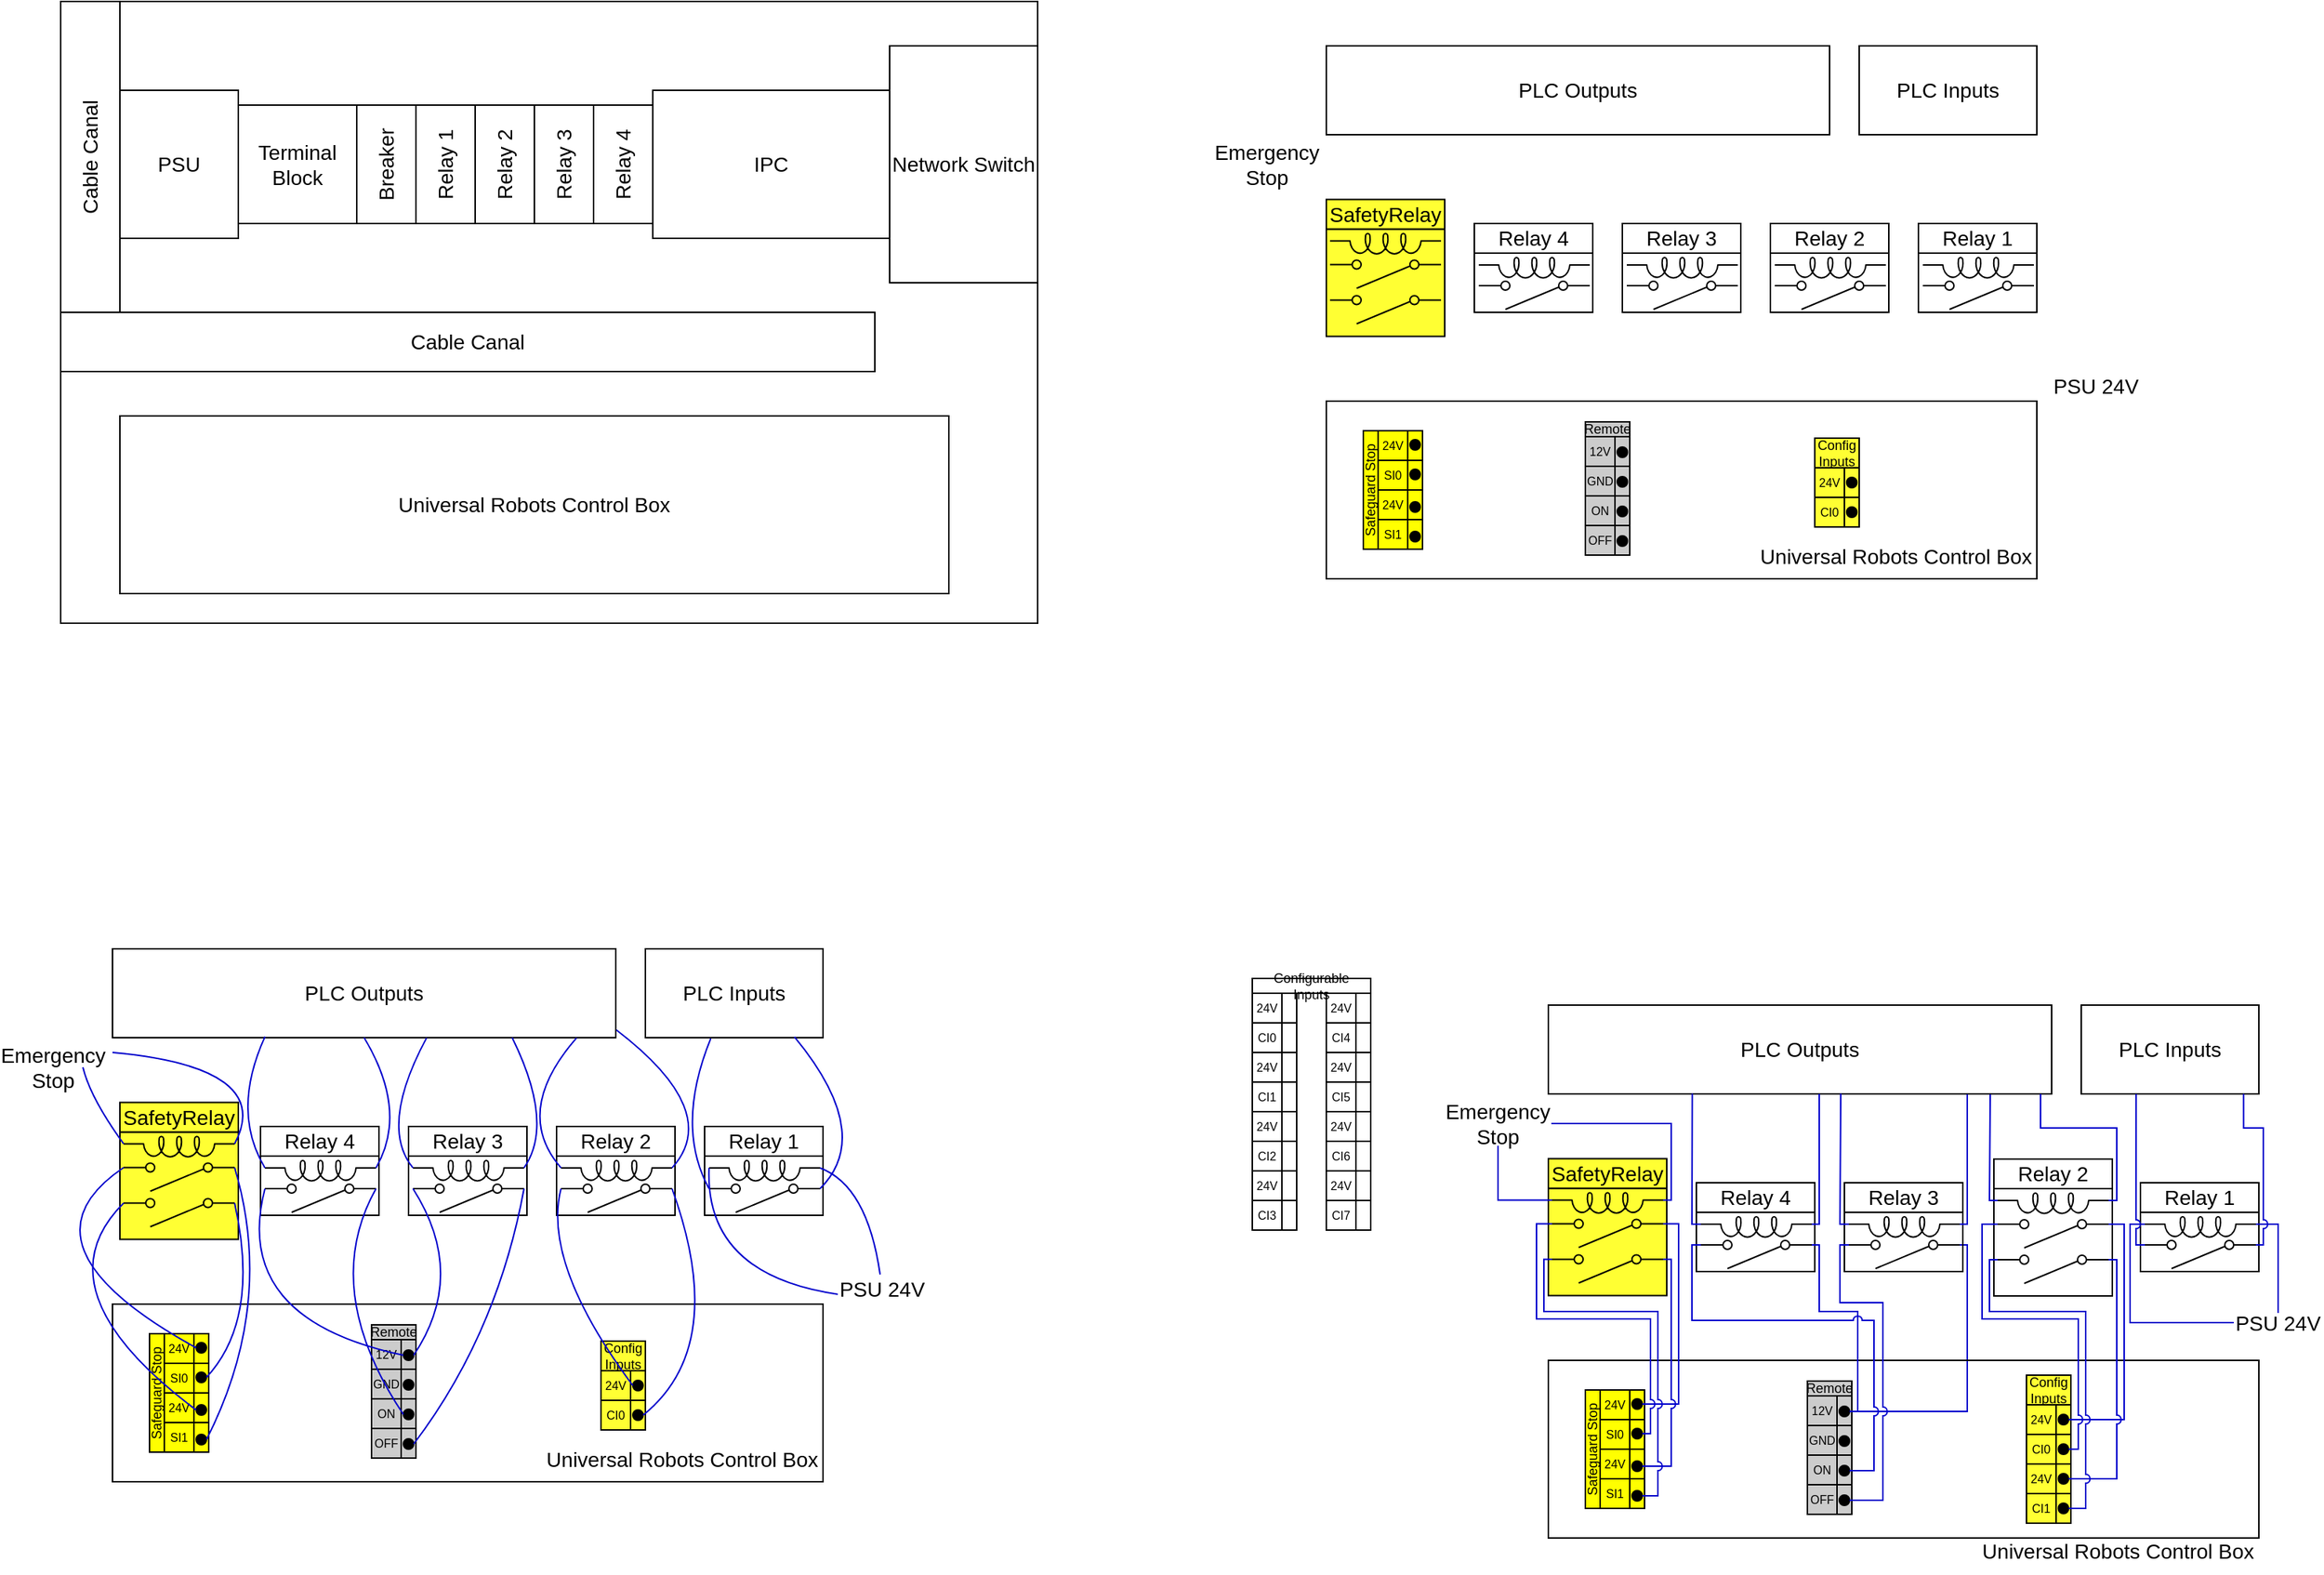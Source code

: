 <mxfile version="20.8.13" type="github">
  <diagram id="Qr0O13sCyCkaR1NoNOQS" name="Page-1">
    <mxGraphModel dx="2603" dy="1377" grid="1" gridSize="10" guides="1" tooltips="1" connect="1" arrows="1" fold="1" page="1" pageScale="1" pageWidth="3300" pageHeight="4681" math="0" shadow="0">
      <root>
        <mxCell id="0" />
        <mxCell id="1" parent="0" />
        <mxCell id="ojQcFGe6-04BjamfQOLj-1" value="" style="rounded=0;whiteSpace=wrap;html=1;fillColor=none;" parent="1" vertex="1">
          <mxGeometry x="45" y="40" width="660" height="420" as="geometry" />
        </mxCell>
        <mxCell id="ojQcFGe6-04BjamfQOLj-2" value="Cable Canal" style="rounded=0;whiteSpace=wrap;html=1;fillColor=none;rotation=-90;fontSize=14;" parent="1" vertex="1">
          <mxGeometry x="-40" y="125" width="210" height="40" as="geometry" />
        </mxCell>
        <mxCell id="ojQcFGe6-04BjamfQOLj-3" value="PSU" style="rounded=0;whiteSpace=wrap;html=1;fillColor=none;fontSize=14;" parent="1" vertex="1">
          <mxGeometry x="85" y="100" width="80" height="100" as="geometry" />
        </mxCell>
        <mxCell id="ojQcFGe6-04BjamfQOLj-4" value="Terminal Block" style="rounded=0;whiteSpace=wrap;html=1;fillColor=none;fontSize=14;" parent="1" vertex="1">
          <mxGeometry x="165" y="110" width="80" height="80" as="geometry" />
        </mxCell>
        <mxCell id="ojQcFGe6-04BjamfQOLj-5" value="Breaker" style="rounded=0;whiteSpace=wrap;html=1;fillColor=none;rotation=-90;fontSize=14;" parent="1" vertex="1">
          <mxGeometry x="225" y="130" width="80" height="40" as="geometry" />
        </mxCell>
        <mxCell id="ojQcFGe6-04BjamfQOLj-13" value="Universal Robots Control Box" style="rounded=0;whiteSpace=wrap;html=1;fillColor=none;fontSize=14;" parent="1" vertex="1">
          <mxGeometry x="85" y="320" width="560" height="120" as="geometry" />
        </mxCell>
        <mxCell id="ojQcFGe6-04BjamfQOLj-14" value="&lt;div style=&quot;font-size: 14px;&quot;&gt;Relay 1&lt;/div&gt;" style="rounded=0;whiteSpace=wrap;html=1;fillColor=none;rotation=-90;fontSize=14;" parent="1" vertex="1">
          <mxGeometry x="265" y="130" width="80" height="40" as="geometry" />
        </mxCell>
        <mxCell id="ojQcFGe6-04BjamfQOLj-17" value="&lt;div style=&quot;font-size: 14px;&quot;&gt;Relay 2&lt;br&gt;&lt;/div&gt;" style="rounded=0;whiteSpace=wrap;html=1;fillColor=none;rotation=-90;fontSize=14;" parent="1" vertex="1">
          <mxGeometry x="305" y="130" width="80" height="40" as="geometry" />
        </mxCell>
        <mxCell id="ojQcFGe6-04BjamfQOLj-18" value="&lt;div style=&quot;font-size: 14px;&quot;&gt;Relay 3&lt;/div&gt;" style="rounded=0;whiteSpace=wrap;html=1;fillColor=none;rotation=-90;fontSize=14;" parent="1" vertex="1">
          <mxGeometry x="345" y="130" width="80" height="40" as="geometry" />
        </mxCell>
        <mxCell id="ojQcFGe6-04BjamfQOLj-19" value="&lt;div style=&quot;font-size: 14px;&quot;&gt;Relay 4&lt;/div&gt;" style="rounded=0;whiteSpace=wrap;html=1;fillColor=none;rotation=-90;fontSize=14;" parent="1" vertex="1">
          <mxGeometry x="385" y="130" width="80" height="40" as="geometry" />
        </mxCell>
        <mxCell id="ojQcFGe6-04BjamfQOLj-20" value="Network Switch" style="rounded=0;whiteSpace=wrap;html=1;fillColor=none;fontSize=14;" parent="1" vertex="1">
          <mxGeometry x="605" y="70" width="100" height="160" as="geometry" />
        </mxCell>
        <mxCell id="ojQcFGe6-04BjamfQOLj-21" value="IPC" style="rounded=0;whiteSpace=wrap;html=1;fillColor=none;fontSize=14;" parent="1" vertex="1">
          <mxGeometry x="445" y="100" width="160" height="100" as="geometry" />
        </mxCell>
        <mxCell id="ojQcFGe6-04BjamfQOLj-22" value="Cable Canal" style="rounded=0;whiteSpace=wrap;html=1;fillColor=none;rotation=0;fontSize=14;" parent="1" vertex="1">
          <mxGeometry x="45" y="250" width="550" height="40" as="geometry" />
        </mxCell>
        <mxCell id="ojQcFGe6-04BjamfQOLj-26" value="" style="rounded=0;whiteSpace=wrap;html=1;fillColor=none;fontSize=14;" parent="1" vertex="1">
          <mxGeometry x="80" y="920" width="480" height="120" as="geometry" />
        </mxCell>
        <mxCell id="ojQcFGe6-04BjamfQOLj-32" value="PLC Inputs" style="rounded=0;whiteSpace=wrap;html=1;fontSize=14;fillColor=none;" parent="1" vertex="1">
          <mxGeometry x="440" y="680" width="120" height="60" as="geometry" />
        </mxCell>
        <mxCell id="ojQcFGe6-04BjamfQOLj-33" value="&lt;div&gt;PLC Outputs&lt;/div&gt;" style="rounded=0;whiteSpace=wrap;html=1;fontSize=14;fillColor=none;" parent="1" vertex="1">
          <mxGeometry x="80" y="680" width="340" height="60" as="geometry" />
        </mxCell>
        <mxCell id="ojQcFGe6-04BjamfQOLj-92" value="Configurable Inputs" style="rounded=0;whiteSpace=wrap;html=1;fontSize=9;fillColor=none;rotation=0;" parent="1" vertex="1">
          <mxGeometry x="850" y="700" width="80" height="10" as="geometry" />
        </mxCell>
        <mxCell id="ojQcFGe6-04BjamfQOLj-93" value="24V" style="rounded=0;whiteSpace=wrap;html=1;fontSize=8;fillColor=none;" parent="1" vertex="1">
          <mxGeometry x="850" y="710" width="20" height="20" as="geometry" />
        </mxCell>
        <mxCell id="ojQcFGe6-04BjamfQOLj-94" value="CI0" style="rounded=0;whiteSpace=wrap;html=1;fontSize=8;fillColor=none;" parent="1" vertex="1">
          <mxGeometry x="850" y="730" width="20" height="20" as="geometry" />
        </mxCell>
        <mxCell id="ojQcFGe6-04BjamfQOLj-95" value="24V" style="rounded=0;whiteSpace=wrap;html=1;fontSize=8;fillColor=none;" parent="1" vertex="1">
          <mxGeometry x="850" y="750" width="20" height="20" as="geometry" />
        </mxCell>
        <mxCell id="ojQcFGe6-04BjamfQOLj-96" value="CI1" style="rounded=0;whiteSpace=wrap;html=1;fontSize=8;fillColor=none;" parent="1" vertex="1">
          <mxGeometry x="850" y="770" width="20" height="20" as="geometry" />
        </mxCell>
        <mxCell id="ojQcFGe6-04BjamfQOLj-97" value="" style="rounded=0;whiteSpace=wrap;html=1;fontSize=9;fillColor=none;" parent="1" vertex="1">
          <mxGeometry x="870" y="710" width="10" height="20" as="geometry" />
        </mxCell>
        <mxCell id="ojQcFGe6-04BjamfQOLj-98" value="" style="rounded=0;whiteSpace=wrap;html=1;fontSize=9;fillColor=none;" parent="1" vertex="1">
          <mxGeometry x="870" y="730" width="10" height="20" as="geometry" />
        </mxCell>
        <mxCell id="ojQcFGe6-04BjamfQOLj-99" value="" style="rounded=0;whiteSpace=wrap;html=1;fontSize=9;fillColor=none;" parent="1" vertex="1">
          <mxGeometry x="870" y="750" width="10" height="20" as="geometry" />
        </mxCell>
        <mxCell id="ojQcFGe6-04BjamfQOLj-100" value="" style="rounded=0;whiteSpace=wrap;html=1;fontSize=9;fillColor=none;" parent="1" vertex="1">
          <mxGeometry x="870" y="770" width="10" height="20" as="geometry" />
        </mxCell>
        <mxCell id="ojQcFGe6-04BjamfQOLj-101" value="24V" style="rounded=0;whiteSpace=wrap;html=1;fontSize=8;fillColor=none;" parent="1" vertex="1">
          <mxGeometry x="850" y="790" width="20" height="20" as="geometry" />
        </mxCell>
        <mxCell id="ojQcFGe6-04BjamfQOLj-102" value="CI2" style="rounded=0;whiteSpace=wrap;html=1;fontSize=8;fillColor=none;" parent="1" vertex="1">
          <mxGeometry x="850" y="810" width="20" height="20" as="geometry" />
        </mxCell>
        <mxCell id="ojQcFGe6-04BjamfQOLj-103" value="24V" style="rounded=0;whiteSpace=wrap;html=1;fontSize=8;fillColor=none;" parent="1" vertex="1">
          <mxGeometry x="850" y="830" width="20" height="20" as="geometry" />
        </mxCell>
        <mxCell id="ojQcFGe6-04BjamfQOLj-104" value="CI3" style="rounded=0;whiteSpace=wrap;html=1;fontSize=8;fillColor=none;" parent="1" vertex="1">
          <mxGeometry x="850" y="850" width="20" height="20" as="geometry" />
        </mxCell>
        <mxCell id="ojQcFGe6-04BjamfQOLj-105" value="" style="rounded=0;whiteSpace=wrap;html=1;fontSize=9;fillColor=none;" parent="1" vertex="1">
          <mxGeometry x="870" y="790" width="10" height="20" as="geometry" />
        </mxCell>
        <mxCell id="ojQcFGe6-04BjamfQOLj-106" value="" style="rounded=0;whiteSpace=wrap;html=1;fontSize=9;fillColor=none;" parent="1" vertex="1">
          <mxGeometry x="870" y="810" width="10" height="20" as="geometry" />
        </mxCell>
        <mxCell id="ojQcFGe6-04BjamfQOLj-107" value="" style="rounded=0;whiteSpace=wrap;html=1;fontSize=9;fillColor=none;" parent="1" vertex="1">
          <mxGeometry x="870" y="830" width="10" height="20" as="geometry" />
        </mxCell>
        <mxCell id="ojQcFGe6-04BjamfQOLj-108" value="" style="rounded=0;whiteSpace=wrap;html=1;fontSize=9;fillColor=none;" parent="1" vertex="1">
          <mxGeometry x="870" y="850" width="10" height="20" as="geometry" />
        </mxCell>
        <mxCell id="ojQcFGe6-04BjamfQOLj-109" value="24V" style="rounded=0;whiteSpace=wrap;html=1;fontSize=8;fillColor=none;" parent="1" vertex="1">
          <mxGeometry x="900" y="710" width="20" height="20" as="geometry" />
        </mxCell>
        <mxCell id="ojQcFGe6-04BjamfQOLj-110" value="CI4" style="rounded=0;whiteSpace=wrap;html=1;fontSize=8;fillColor=none;" parent="1" vertex="1">
          <mxGeometry x="900" y="730" width="20" height="20" as="geometry" />
        </mxCell>
        <mxCell id="ojQcFGe6-04BjamfQOLj-111" value="24V" style="rounded=0;whiteSpace=wrap;html=1;fontSize=8;fillColor=none;" parent="1" vertex="1">
          <mxGeometry x="900" y="750" width="20" height="20" as="geometry" />
        </mxCell>
        <mxCell id="ojQcFGe6-04BjamfQOLj-112" value="CI5" style="rounded=0;whiteSpace=wrap;html=1;fontSize=8;fillColor=none;" parent="1" vertex="1">
          <mxGeometry x="900" y="770" width="20" height="20" as="geometry" />
        </mxCell>
        <mxCell id="ojQcFGe6-04BjamfQOLj-113" value="" style="rounded=0;whiteSpace=wrap;html=1;fontSize=9;fillColor=none;" parent="1" vertex="1">
          <mxGeometry x="920" y="710" width="10" height="20" as="geometry" />
        </mxCell>
        <mxCell id="ojQcFGe6-04BjamfQOLj-114" value="" style="rounded=0;whiteSpace=wrap;html=1;fontSize=9;fillColor=none;" parent="1" vertex="1">
          <mxGeometry x="920" y="730" width="10" height="20" as="geometry" />
        </mxCell>
        <mxCell id="ojQcFGe6-04BjamfQOLj-115" value="" style="rounded=0;whiteSpace=wrap;html=1;fontSize=9;fillColor=none;" parent="1" vertex="1">
          <mxGeometry x="920" y="750" width="10" height="20" as="geometry" />
        </mxCell>
        <mxCell id="ojQcFGe6-04BjamfQOLj-116" value="" style="rounded=0;whiteSpace=wrap;html=1;fontSize=9;fillColor=none;" parent="1" vertex="1">
          <mxGeometry x="920" y="770" width="10" height="20" as="geometry" />
        </mxCell>
        <mxCell id="ojQcFGe6-04BjamfQOLj-117" value="24V" style="rounded=0;whiteSpace=wrap;html=1;fontSize=8;fillColor=none;" parent="1" vertex="1">
          <mxGeometry x="900" y="790" width="20" height="20" as="geometry" />
        </mxCell>
        <mxCell id="ojQcFGe6-04BjamfQOLj-118" value="CI6" style="rounded=0;whiteSpace=wrap;html=1;fontSize=8;fillColor=none;" parent="1" vertex="1">
          <mxGeometry x="900" y="810" width="20" height="20" as="geometry" />
        </mxCell>
        <mxCell id="ojQcFGe6-04BjamfQOLj-119" value="24V" style="rounded=0;whiteSpace=wrap;html=1;fontSize=8;fillColor=none;" parent="1" vertex="1">
          <mxGeometry x="900" y="830" width="20" height="20" as="geometry" />
        </mxCell>
        <mxCell id="ojQcFGe6-04BjamfQOLj-120" value="CI7" style="rounded=0;whiteSpace=wrap;html=1;fontSize=8;fillColor=none;" parent="1" vertex="1">
          <mxGeometry x="900" y="850" width="20" height="20" as="geometry" />
        </mxCell>
        <mxCell id="ojQcFGe6-04BjamfQOLj-121" value="" style="rounded=0;whiteSpace=wrap;html=1;fontSize=9;fillColor=none;" parent="1" vertex="1">
          <mxGeometry x="920" y="790" width="10" height="20" as="geometry" />
        </mxCell>
        <mxCell id="ojQcFGe6-04BjamfQOLj-122" value="" style="rounded=0;whiteSpace=wrap;html=1;fontSize=9;fillColor=none;" parent="1" vertex="1">
          <mxGeometry x="920" y="810" width="10" height="20" as="geometry" />
        </mxCell>
        <mxCell id="ojQcFGe6-04BjamfQOLj-123" value="" style="rounded=0;whiteSpace=wrap;html=1;fontSize=9;fillColor=none;" parent="1" vertex="1">
          <mxGeometry x="920" y="830" width="10" height="20" as="geometry" />
        </mxCell>
        <mxCell id="ojQcFGe6-04BjamfQOLj-124" value="" style="rounded=0;whiteSpace=wrap;html=1;fontSize=9;fillColor=none;" parent="1" vertex="1">
          <mxGeometry x="920" y="850" width="10" height="20" as="geometry" />
        </mxCell>
        <mxCell id="ojQcFGe6-04BjamfQOLj-158" value="" style="group" parent="1" vertex="1" connectable="0">
          <mxGeometry x="105" y="940" width="45" height="80" as="geometry" />
        </mxCell>
        <mxCell id="ojQcFGe6-04BjamfQOLj-41" value="&lt;div style=&quot;font-size: 9px;&quot;&gt;Safeguard Stop&lt;/div&gt;" style="rounded=0;whiteSpace=wrap;html=1;fontSize=9;fillColor=#ffff00;rotation=-90;" parent="ojQcFGe6-04BjamfQOLj-158" vertex="1">
          <mxGeometry x="-35" y="35" width="80" height="10" as="geometry" />
        </mxCell>
        <mxCell id="ojQcFGe6-04BjamfQOLj-42" value="24V" style="rounded=0;whiteSpace=wrap;html=1;fontSize=8;fillColor=#ffff00;" parent="ojQcFGe6-04BjamfQOLj-158" vertex="1">
          <mxGeometry x="10" width="20" height="20" as="geometry" />
        </mxCell>
        <mxCell id="ojQcFGe6-04BjamfQOLj-43" value="SI0" style="rounded=0;whiteSpace=wrap;html=1;fontSize=8;fillColor=#ffff00;" parent="ojQcFGe6-04BjamfQOLj-158" vertex="1">
          <mxGeometry x="10" y="20" width="20" height="20" as="geometry" />
        </mxCell>
        <mxCell id="ojQcFGe6-04BjamfQOLj-44" value="24V" style="rounded=0;whiteSpace=wrap;html=1;fontSize=8;fillColor=#ffff00;" parent="ojQcFGe6-04BjamfQOLj-158" vertex="1">
          <mxGeometry x="10" y="40" width="20" height="20" as="geometry" />
        </mxCell>
        <mxCell id="ojQcFGe6-04BjamfQOLj-45" value="SI1" style="rounded=0;whiteSpace=wrap;html=1;fontSize=8;fillColor=#ffff00;" parent="ojQcFGe6-04BjamfQOLj-158" vertex="1">
          <mxGeometry x="10" y="60" width="20" height="20" as="geometry" />
        </mxCell>
        <mxCell id="ojQcFGe6-04BjamfQOLj-46" value="" style="rounded=0;whiteSpace=wrap;html=1;fontSize=9;fillColor=#ffff00;" parent="ojQcFGe6-04BjamfQOLj-158" vertex="1">
          <mxGeometry x="30" width="10" height="20" as="geometry" />
        </mxCell>
        <mxCell id="ojQcFGe6-04BjamfQOLj-47" value="" style="rounded=0;whiteSpace=wrap;html=1;fontSize=9;fillColor=#ffff00;" parent="ojQcFGe6-04BjamfQOLj-158" vertex="1">
          <mxGeometry x="30" y="20" width="10" height="20" as="geometry" />
        </mxCell>
        <mxCell id="ojQcFGe6-04BjamfQOLj-48" value="" style="rounded=0;whiteSpace=wrap;html=1;fontSize=9;fillColor=#ffff00;" parent="ojQcFGe6-04BjamfQOLj-158" vertex="1">
          <mxGeometry x="30" y="40" width="10" height="20" as="geometry" />
        </mxCell>
        <mxCell id="ojQcFGe6-04BjamfQOLj-49" value="" style="rounded=0;whiteSpace=wrap;html=1;fontSize=9;fillColor=#ffff00;" parent="ojQcFGe6-04BjamfQOLj-158" vertex="1">
          <mxGeometry x="30" y="60" width="10" height="20" as="geometry" />
        </mxCell>
        <mxCell id="ojQcFGe6-04BjamfQOLj-188" value="" style="ellipse;whiteSpace=wrap;html=1;strokeColor=#000000;fontSize=8;fillColor=#000000;" parent="ojQcFGe6-04BjamfQOLj-158" vertex="1">
          <mxGeometry x="31.5" y="26" width="7" height="7" as="geometry" />
        </mxCell>
        <mxCell id="ojQcFGe6-04BjamfQOLj-189" value="" style="ellipse;whiteSpace=wrap;html=1;strokeColor=#000000;fontSize=8;fillColor=#000000;" parent="ojQcFGe6-04BjamfQOLj-158" vertex="1">
          <mxGeometry x="31.5" y="6" width="7" height="7" as="geometry" />
        </mxCell>
        <mxCell id="ojQcFGe6-04BjamfQOLj-190" value="" style="ellipse;whiteSpace=wrap;html=1;strokeColor=#000000;fontSize=8;fillColor=#000000;" parent="ojQcFGe6-04BjamfQOLj-158" vertex="1">
          <mxGeometry x="31.5" y="68" width="7" height="7" as="geometry" />
        </mxCell>
        <mxCell id="ojQcFGe6-04BjamfQOLj-191" value="" style="ellipse;whiteSpace=wrap;html=1;strokeColor=#000000;fontSize=8;fillColor=#000000;" parent="ojQcFGe6-04BjamfQOLj-158" vertex="1">
          <mxGeometry x="31.5" y="48" width="7" height="7" as="geometry" />
        </mxCell>
        <mxCell id="ojQcFGe6-04BjamfQOLj-159" value="" style="group" parent="1" vertex="1" connectable="0">
          <mxGeometry x="255" y="934" width="30" height="90" as="geometry" />
        </mxCell>
        <mxCell id="ojQcFGe6-04BjamfQOLj-50" value="Remote" style="rounded=0;whiteSpace=wrap;html=1;fontSize=9;fillColor=#CCCCCC;rotation=0;" parent="ojQcFGe6-04BjamfQOLj-159" vertex="1">
          <mxGeometry width="30" height="10" as="geometry" />
        </mxCell>
        <mxCell id="ojQcFGe6-04BjamfQOLj-51" value="12V" style="rounded=0;whiteSpace=wrap;html=1;fontSize=8;fillColor=#CCCCCC;" parent="ojQcFGe6-04BjamfQOLj-159" vertex="1">
          <mxGeometry y="10" width="20" height="20" as="geometry" />
        </mxCell>
        <mxCell id="ojQcFGe6-04BjamfQOLj-52" value="GND" style="rounded=0;whiteSpace=wrap;html=1;fontSize=8;fillColor=#CCCCCC;" parent="ojQcFGe6-04BjamfQOLj-159" vertex="1">
          <mxGeometry y="30" width="20" height="20" as="geometry" />
        </mxCell>
        <mxCell id="ojQcFGe6-04BjamfQOLj-53" value="ON" style="rounded=0;whiteSpace=wrap;html=1;fontSize=8;fillColor=#CCCCCC;" parent="ojQcFGe6-04BjamfQOLj-159" vertex="1">
          <mxGeometry y="50" width="20" height="20" as="geometry" />
        </mxCell>
        <mxCell id="ojQcFGe6-04BjamfQOLj-54" value="OFF" style="rounded=0;whiteSpace=wrap;html=1;fontSize=8;fillColor=#CCCCCC;" parent="ojQcFGe6-04BjamfQOLj-159" vertex="1">
          <mxGeometry y="70" width="20" height="20" as="geometry" />
        </mxCell>
        <mxCell id="ojQcFGe6-04BjamfQOLj-55" value="" style="rounded=0;whiteSpace=wrap;html=1;fontSize=9;fillColor=#CCCCCC;" parent="ojQcFGe6-04BjamfQOLj-159" vertex="1">
          <mxGeometry x="20" y="10" width="10" height="20" as="geometry" />
        </mxCell>
        <mxCell id="ojQcFGe6-04BjamfQOLj-56" value="" style="rounded=0;whiteSpace=wrap;html=1;fontSize=9;fillColor=#CCCCCC;" parent="ojQcFGe6-04BjamfQOLj-159" vertex="1">
          <mxGeometry x="20" y="30" width="10" height="20" as="geometry" />
        </mxCell>
        <mxCell id="ojQcFGe6-04BjamfQOLj-57" value="" style="rounded=0;whiteSpace=wrap;html=1;fontSize=9;fillColor=#CCCCCC;" parent="ojQcFGe6-04BjamfQOLj-159" vertex="1">
          <mxGeometry x="20" y="50" width="10" height="20" as="geometry" />
        </mxCell>
        <mxCell id="ojQcFGe6-04BjamfQOLj-58" value="" style="rounded=0;whiteSpace=wrap;html=1;fontSize=9;fillColor=#CCCCCC;" parent="ojQcFGe6-04BjamfQOLj-159" vertex="1">
          <mxGeometry x="20" y="70" width="10" height="20" as="geometry" />
        </mxCell>
        <mxCell id="ojQcFGe6-04BjamfQOLj-184" value="" style="ellipse;whiteSpace=wrap;html=1;strokeColor=#000000;fontSize=8;fillColor=#000000;" parent="ojQcFGe6-04BjamfQOLj-159" vertex="1">
          <mxGeometry x="21.5" y="77" width="7" height="7" as="geometry" />
        </mxCell>
        <mxCell id="ojQcFGe6-04BjamfQOLj-185" value="" style="ellipse;whiteSpace=wrap;html=1;strokeColor=#000000;fontSize=8;fillColor=#000000;" parent="ojQcFGe6-04BjamfQOLj-159" vertex="1">
          <mxGeometry x="21.5" y="57" width="7" height="7" as="geometry" />
        </mxCell>
        <mxCell id="ojQcFGe6-04BjamfQOLj-186" value="" style="ellipse;whiteSpace=wrap;html=1;strokeColor=#000000;fontSize=8;fillColor=#000000;" parent="ojQcFGe6-04BjamfQOLj-159" vertex="1">
          <mxGeometry x="21.5" y="37" width="7" height="7" as="geometry" />
        </mxCell>
        <mxCell id="ojQcFGe6-04BjamfQOLj-187" value="" style="ellipse;whiteSpace=wrap;html=1;strokeColor=#000000;fontSize=8;fillColor=#000000;" parent="ojQcFGe6-04BjamfQOLj-159" vertex="1">
          <mxGeometry x="21.5" y="17" width="7" height="7" as="geometry" />
        </mxCell>
        <mxCell id="ojQcFGe6-04BjamfQOLj-160" value="" style="group" parent="1" vertex="1" connectable="0">
          <mxGeometry x="410" y="945" width="30" height="60" as="geometry" />
        </mxCell>
        <mxCell id="ojQcFGe6-04BjamfQOLj-125" value="&lt;div&gt;Config Inputs&lt;/div&gt;" style="rounded=0;whiteSpace=wrap;html=1;fontSize=9;fillColor=#FFFF33;rotation=0;" parent="ojQcFGe6-04BjamfQOLj-160" vertex="1">
          <mxGeometry width="30" height="20" as="geometry" />
        </mxCell>
        <mxCell id="ojQcFGe6-04BjamfQOLj-126" value="24V" style="rounded=0;whiteSpace=wrap;html=1;fontSize=8;fillColor=#FFFF33;" parent="ojQcFGe6-04BjamfQOLj-160" vertex="1">
          <mxGeometry y="20" width="20" height="20" as="geometry" />
        </mxCell>
        <mxCell id="ojQcFGe6-04BjamfQOLj-127" value="CI0" style="rounded=0;whiteSpace=wrap;html=1;fontSize=8;fillColor=#FFFF33;" parent="ojQcFGe6-04BjamfQOLj-160" vertex="1">
          <mxGeometry y="40" width="20" height="20" as="geometry" />
        </mxCell>
        <mxCell id="ojQcFGe6-04BjamfQOLj-130" value="" style="rounded=0;whiteSpace=wrap;html=1;fontSize=9;fillColor=#FFFF33;" parent="ojQcFGe6-04BjamfQOLj-160" vertex="1">
          <mxGeometry x="20" y="20" width="10" height="20" as="geometry" />
        </mxCell>
        <mxCell id="ojQcFGe6-04BjamfQOLj-131" value="" style="rounded=0;whiteSpace=wrap;html=1;fontSize=9;fillColor=#FFFF33;" parent="ojQcFGe6-04BjamfQOLj-160" vertex="1">
          <mxGeometry x="20" y="40" width="10" height="20" as="geometry" />
        </mxCell>
        <mxCell id="ojQcFGe6-04BjamfQOLj-180" value="" style="ellipse;whiteSpace=wrap;html=1;strokeColor=#000000;fontSize=8;fillColor=#000000;" parent="ojQcFGe6-04BjamfQOLj-160" vertex="1">
          <mxGeometry x="21.5" y="46.5" width="7" height="7" as="geometry" />
        </mxCell>
        <mxCell id="ojQcFGe6-04BjamfQOLj-183" value="" style="ellipse;whiteSpace=wrap;html=1;strokeColor=#000000;fontSize=8;fillColor=#000000;" parent="ojQcFGe6-04BjamfQOLj-160" vertex="1">
          <mxGeometry x="21.5" y="26.5" width="7" height="7" as="geometry" />
        </mxCell>
        <mxCell id="ojQcFGe6-04BjamfQOLj-207" value="Universal Robots Control Box" style="text;html=1;strokeColor=none;fillColor=none;align=center;verticalAlign=middle;whiteSpace=wrap;rounded=0;fontSize=14;" parent="1" vertex="1">
          <mxGeometry x="370" y="1010" width="190" height="30" as="geometry" />
        </mxCell>
        <mxCell id="ojQcFGe6-04BjamfQOLj-215" value="" style="group" parent="1" vertex="1" connectable="0">
          <mxGeometry x="85" y="783.75" width="80" height="92.5" as="geometry" />
        </mxCell>
        <mxCell id="ojQcFGe6-04BjamfQOLj-165" value="" style="rounded=0;whiteSpace=wrap;html=1;fontSize=14;fillColor=#FFFF33;rotation=90;" parent="ojQcFGe6-04BjamfQOLj-215" vertex="1">
          <mxGeometry x="3.75" y="16.25" width="72.5" height="80" as="geometry" />
        </mxCell>
        <mxCell id="ojQcFGe6-04BjamfQOLj-161" value="SafetyRelay" style="rounded=0;whiteSpace=wrap;html=1;fillColor=#FFFF33;rotation=0;fontSize=14;" parent="ojQcFGe6-04BjamfQOLj-215" vertex="1">
          <mxGeometry width="80" height="20" as="geometry" />
        </mxCell>
        <mxCell id="ojQcFGe6-04BjamfQOLj-163" value="" style="shape=mxgraph.electrical.electro-mechanical.singleSwitch;aspect=fixed;elSwitchState=off;fontSize=14;fillColor=#FFFF33;rotation=180;" parent="ojQcFGe6-04BjamfQOLj-215" vertex="1">
          <mxGeometry x="2.5" y="40" width="75" height="20" as="geometry" />
        </mxCell>
        <mxCell id="ojQcFGe6-04BjamfQOLj-164" value="" style="pointerEvents=1;verticalLabelPosition=bottom;shadow=0;dashed=0;align=center;html=1;verticalAlign=top;shape=mxgraph.electrical.inductors.inductor_5;fontSize=14;fillColor=#FFFF33;rotation=180;" parent="ojQcFGe6-04BjamfQOLj-215" vertex="1">
          <mxGeometry x="2.5" y="23" width="75" height="14" as="geometry" />
        </mxCell>
        <mxCell id="ojQcFGe6-04BjamfQOLj-167" value="" style="shape=mxgraph.electrical.electro-mechanical.singleSwitch;aspect=fixed;elSwitchState=off;fontSize=14;fillColor=#FFFF33;rotation=180;" parent="ojQcFGe6-04BjamfQOLj-215" vertex="1">
          <mxGeometry x="2.5" y="64" width="75" height="20" as="geometry" />
        </mxCell>
        <mxCell id="ojQcFGe6-04BjamfQOLj-241" value="" style="endArrow=none;html=1;fontSize=14;curved=1;exitX=1;exitY=0.645;exitDx=0;exitDy=0;exitPerimeter=0;strokeColor=#0000CC;" parent="ojQcFGe6-04BjamfQOLj-215" source="ojQcFGe6-04BjamfQOLj-164" edge="1">
          <mxGeometry width="50" height="50" relative="1" as="geometry">
            <mxPoint x="3" y="34.88" as="sourcePoint" />
            <mxPoint x="-25" y="-23.75" as="targetPoint" />
            <Array as="points">
              <mxPoint x="-20" y="-3.09" />
            </Array>
          </mxGeometry>
        </mxCell>
        <mxCell id="ojQcFGe6-04BjamfQOLj-216" value="" style="group" parent="1" vertex="1" connectable="0">
          <mxGeometry x="280" y="800" width="80" height="60" as="geometry" />
        </mxCell>
        <mxCell id="ojQcFGe6-04BjamfQOLj-206" value="" style="rounded=0;whiteSpace=wrap;html=1;fontSize=14;fillColor=none;rotation=90;" parent="ojQcFGe6-04BjamfQOLj-216" vertex="1">
          <mxGeometry x="20" width="40" height="80" as="geometry" />
        </mxCell>
        <mxCell id="ojQcFGe6-04BjamfQOLj-202" value="&lt;div style=&quot;font-size: 14px;&quot;&gt;Relay 3&lt;/div&gt;" style="rounded=0;whiteSpace=wrap;html=1;fillColor=none;rotation=0;fontSize=14;" parent="ojQcFGe6-04BjamfQOLj-216" vertex="1">
          <mxGeometry width="80" height="20" as="geometry" />
        </mxCell>
        <mxCell id="ojQcFGe6-04BjamfQOLj-204" value="" style="shape=mxgraph.electrical.electro-mechanical.singleSwitch;aspect=fixed;elSwitchState=off;fontSize=14;fillColor=none;rotation=180;" parent="ojQcFGe6-04BjamfQOLj-216" vertex="1">
          <mxGeometry x="3" y="38" width="75" height="20" as="geometry" />
        </mxCell>
        <mxCell id="ojQcFGe6-04BjamfQOLj-205" value="" style="pointerEvents=1;verticalLabelPosition=bottom;shadow=0;dashed=0;align=center;html=1;verticalAlign=top;shape=mxgraph.electrical.inductors.inductor_5;fontSize=14;fillColor=none;rotation=180;" parent="ojQcFGe6-04BjamfQOLj-216" vertex="1">
          <mxGeometry x="3" y="23" width="75" height="14" as="geometry" />
        </mxCell>
        <mxCell id="ojQcFGe6-04BjamfQOLj-217" value="" style="group" parent="1" vertex="1" connectable="0">
          <mxGeometry x="180" y="800" width="80" height="60" as="geometry" />
        </mxCell>
        <mxCell id="ojQcFGe6-04BjamfQOLj-218" value="" style="rounded=0;whiteSpace=wrap;html=1;fontSize=14;fillColor=none;rotation=90;" parent="ojQcFGe6-04BjamfQOLj-217" vertex="1">
          <mxGeometry x="20" width="40" height="80" as="geometry" />
        </mxCell>
        <mxCell id="ojQcFGe6-04BjamfQOLj-219" value="&lt;div style=&quot;font-size: 14px;&quot;&gt;Relay 4&lt;br&gt;&lt;/div&gt;" style="rounded=0;whiteSpace=wrap;html=1;fillColor=none;rotation=0;fontSize=14;" parent="ojQcFGe6-04BjamfQOLj-217" vertex="1">
          <mxGeometry width="80" height="20" as="geometry" />
        </mxCell>
        <mxCell id="ojQcFGe6-04BjamfQOLj-220" value="" style="shape=mxgraph.electrical.electro-mechanical.singleSwitch;aspect=fixed;elSwitchState=off;fontSize=14;fillColor=none;rotation=180;" parent="ojQcFGe6-04BjamfQOLj-217" vertex="1">
          <mxGeometry x="3" y="38" width="75" height="20" as="geometry" />
        </mxCell>
        <mxCell id="ojQcFGe6-04BjamfQOLj-221" value="" style="pointerEvents=1;verticalLabelPosition=bottom;shadow=0;dashed=0;align=center;html=1;verticalAlign=top;shape=mxgraph.electrical.inductors.inductor_5;fontSize=14;fillColor=none;rotation=180;" parent="ojQcFGe6-04BjamfQOLj-217" vertex="1">
          <mxGeometry x="3" y="23" width="75" height="14" as="geometry" />
        </mxCell>
        <mxCell id="ojQcFGe6-04BjamfQOLj-223" value="" style="group" parent="1" vertex="1" connectable="0">
          <mxGeometry x="380" y="800" width="80" height="60" as="geometry" />
        </mxCell>
        <mxCell id="ojQcFGe6-04BjamfQOLj-224" value="" style="rounded=0;whiteSpace=wrap;html=1;fontSize=14;fillColor=none;rotation=90;" parent="ojQcFGe6-04BjamfQOLj-223" vertex="1">
          <mxGeometry x="20" width="40" height="80" as="geometry" />
        </mxCell>
        <mxCell id="ojQcFGe6-04BjamfQOLj-225" value="&lt;div style=&quot;font-size: 14px;&quot;&gt;Relay 2&lt;br&gt;&lt;/div&gt;" style="rounded=0;whiteSpace=wrap;html=1;fillColor=none;rotation=0;fontSize=14;" parent="ojQcFGe6-04BjamfQOLj-223" vertex="1">
          <mxGeometry width="80" height="20" as="geometry" />
        </mxCell>
        <mxCell id="ojQcFGe6-04BjamfQOLj-226" value="" style="shape=mxgraph.electrical.electro-mechanical.singleSwitch;aspect=fixed;elSwitchState=off;fontSize=14;fillColor=none;rotation=180;" parent="ojQcFGe6-04BjamfQOLj-223" vertex="1">
          <mxGeometry x="3" y="38" width="75" height="20" as="geometry" />
        </mxCell>
        <mxCell id="ojQcFGe6-04BjamfQOLj-227" value="" style="pointerEvents=1;verticalLabelPosition=bottom;shadow=0;dashed=0;align=center;html=1;verticalAlign=top;shape=mxgraph.electrical.inductors.inductor_5;fontSize=14;fillColor=none;rotation=180;" parent="ojQcFGe6-04BjamfQOLj-223" vertex="1">
          <mxGeometry x="3" y="23" width="75" height="14" as="geometry" />
        </mxCell>
        <mxCell id="ojQcFGe6-04BjamfQOLj-228" value="" style="group" parent="1" vertex="1" connectable="0">
          <mxGeometry x="480" y="800" width="80" height="60" as="geometry" />
        </mxCell>
        <mxCell id="ojQcFGe6-04BjamfQOLj-229" value="" style="rounded=0;whiteSpace=wrap;html=1;fontSize=14;fillColor=none;rotation=90;" parent="ojQcFGe6-04BjamfQOLj-228" vertex="1">
          <mxGeometry x="20" width="40" height="80" as="geometry" />
        </mxCell>
        <mxCell id="ojQcFGe6-04BjamfQOLj-230" value="&lt;div style=&quot;font-size: 14px;&quot;&gt;Relay 1&lt;br&gt;&lt;/div&gt;" style="rounded=0;whiteSpace=wrap;html=1;fillColor=none;rotation=0;fontSize=14;" parent="ojQcFGe6-04BjamfQOLj-228" vertex="1">
          <mxGeometry width="80" height="20" as="geometry" />
        </mxCell>
        <mxCell id="ojQcFGe6-04BjamfQOLj-231" value="" style="shape=mxgraph.electrical.electro-mechanical.singleSwitch;aspect=fixed;elSwitchState=off;fontSize=14;fillColor=none;rotation=180;" parent="ojQcFGe6-04BjamfQOLj-228" vertex="1">
          <mxGeometry x="3" y="38" width="75" height="20" as="geometry" />
        </mxCell>
        <mxCell id="ojQcFGe6-04BjamfQOLj-232" value="" style="pointerEvents=1;verticalLabelPosition=bottom;shadow=0;dashed=0;align=center;html=1;verticalAlign=top;shape=mxgraph.electrical.inductors.inductor_5;fontSize=14;fillColor=none;rotation=180;" parent="ojQcFGe6-04BjamfQOLj-228" vertex="1">
          <mxGeometry x="3" y="23" width="75" height="14" as="geometry" />
        </mxCell>
        <mxCell id="ojQcFGe6-04BjamfQOLj-235" value="" style="endArrow=none;html=1;fontSize=14;curved=1;entryX=0.303;entryY=0.989;entryDx=0;entryDy=0;exitX=1;exitY=0.645;exitDx=0;exitDy=0;exitPerimeter=0;entryPerimeter=0;strokeColor=#0000CC;" parent="1" source="ojQcFGe6-04BjamfQOLj-221" target="ojQcFGe6-04BjamfQOLj-33" edge="1">
          <mxGeometry width="50" height="50" relative="1" as="geometry">
            <mxPoint x="107.5" y="831.72" as="sourcePoint" />
            <mxPoint x="125" y="760" as="targetPoint" />
            <Array as="points">
              <mxPoint x="160" y="790" />
            </Array>
          </mxGeometry>
        </mxCell>
        <mxCell id="ojQcFGe6-04BjamfQOLj-236" value="" style="endArrow=none;html=1;fontSize=14;curved=1;exitX=0;exitY=0.645;exitDx=0;exitDy=0;exitPerimeter=0;strokeColor=#0000CC;" parent="1" source="ojQcFGe6-04BjamfQOLj-221" edge="1">
          <mxGeometry width="50" height="50" relative="1" as="geometry">
            <mxPoint x="265" y="815.86" as="sourcePoint" />
            <mxPoint x="250" y="740" as="targetPoint" />
            <Array as="points">
              <mxPoint x="280" y="790" />
            </Array>
          </mxGeometry>
        </mxCell>
        <mxCell id="ojQcFGe6-04BjamfQOLj-237" value="" style="endArrow=none;html=1;fontSize=14;curved=1;exitX=0;exitY=0.645;exitDx=0;exitDy=0;exitPerimeter=0;strokeColor=#0000CC;" parent="1" source="ojQcFGe6-04BjamfQOLj-205" edge="1">
          <mxGeometry width="50" height="50" relative="1" as="geometry">
            <mxPoint x="351.25" y="830" as="sourcePoint" />
            <mxPoint x="350" y="740" as="targetPoint" />
            <Array as="points">
              <mxPoint x="378.75" y="798.28" />
            </Array>
          </mxGeometry>
        </mxCell>
        <mxCell id="ojQcFGe6-04BjamfQOLj-238" value="" style="endArrow=none;html=1;fontSize=14;curved=1;entryX=1.001;entryY=0.913;entryDx=0;entryDy=0;exitX=0;exitY=0.645;exitDx=0;exitDy=0;exitPerimeter=0;entryPerimeter=0;strokeColor=#0000CC;" parent="1" source="ojQcFGe6-04BjamfQOLj-227" target="ojQcFGe6-04BjamfQOLj-33" edge="1">
          <mxGeometry width="50" height="50" relative="1" as="geometry">
            <mxPoint x="465" y="821.72" as="sourcePoint" />
            <mxPoint x="467.5" y="750" as="targetPoint" />
            <Array as="points">
              <mxPoint x="492.5" y="790" />
            </Array>
          </mxGeometry>
        </mxCell>
        <mxCell id="ojQcFGe6-04BjamfQOLj-239" value="" style="endArrow=none;html=1;fontSize=14;curved=1;entryX=0.624;entryY=1.003;entryDx=0;entryDy=0;exitX=1;exitY=0.645;exitDx=0;exitDy=0;exitPerimeter=0;entryPerimeter=0;strokeColor=#0000CC;" parent="1" source="ojQcFGe6-04BjamfQOLj-205" target="ojQcFGe6-04BjamfQOLj-33" edge="1">
          <mxGeometry width="50" height="50" relative="1" as="geometry">
            <mxPoint x="262.88" y="837.37" as="sourcePoint" />
            <mxPoint x="290.12" y="750.0" as="targetPoint" />
            <Array as="points">
              <mxPoint x="260" y="800" />
            </Array>
          </mxGeometry>
        </mxCell>
        <mxCell id="ojQcFGe6-04BjamfQOLj-240" value="" style="endArrow=none;html=1;fontSize=14;curved=1;entryX=0.922;entryY=1.003;entryDx=0;entryDy=0;exitX=1;exitY=0.645;exitDx=0;exitDy=0;exitPerimeter=0;entryPerimeter=0;strokeColor=#0000CC;" parent="1" source="ojQcFGe6-04BjamfQOLj-227" target="ojQcFGe6-04BjamfQOLj-33" edge="1">
          <mxGeometry width="50" height="50" relative="1" as="geometry">
            <mxPoint x="362.88" y="830" as="sourcePoint" />
            <mxPoint x="390.12" y="742.63" as="targetPoint" />
            <Array as="points">
              <mxPoint x="350" y="790" />
            </Array>
          </mxGeometry>
        </mxCell>
        <mxCell id="ojQcFGe6-04BjamfQOLj-242" value="" style="endArrow=none;html=1;fontSize=14;curved=1;exitX=0;exitY=0.645;exitDx=0;exitDy=0;exitPerimeter=0;strokeColor=#0000CC;" parent="1" source="ojQcFGe6-04BjamfQOLj-164" edge="1">
          <mxGeometry width="50" height="50" relative="1" as="geometry">
            <mxPoint x="163" y="818.63" as="sourcePoint" />
            <mxPoint x="80" y="750" as="targetPoint" />
            <Array as="points">
              <mxPoint x="190" y="760" />
            </Array>
          </mxGeometry>
        </mxCell>
        <mxCell id="ojQcFGe6-04BjamfQOLj-243" value="Emergency Stop" style="text;html=1;strokeColor=none;fillColor=none;align=center;verticalAlign=middle;whiteSpace=wrap;rounded=0;fontSize=14;" parent="1" vertex="1">
          <mxGeometry x="10" y="745" width="60" height="30" as="geometry" />
        </mxCell>
        <mxCell id="ojQcFGe6-04BjamfQOLj-244" value="" style="endArrow=none;html=1;fontSize=14;curved=1;entryX=1;entryY=0.8;entryDx=0;entryDy=0;exitX=0;exitY=0.5;exitDx=0;exitDy=0;strokeColor=#0000CC;" parent="1" source="ojQcFGe6-04BjamfQOLj-189" target="ojQcFGe6-04BjamfQOLj-163" edge="1">
          <mxGeometry width="50" height="50" relative="1" as="geometry">
            <mxPoint x="128" y="978.63" as="sourcePoint" />
            <mxPoint x="128.02" y="890.0" as="targetPoint" />
            <Array as="points">
              <mxPoint x="10" y="880" />
            </Array>
          </mxGeometry>
        </mxCell>
        <mxCell id="ojQcFGe6-04BjamfQOLj-245" value="" style="endArrow=none;html=1;fontSize=14;curved=1;exitX=1;exitY=0.5;exitDx=0;exitDy=0;entryX=0;entryY=0.8;entryDx=0;entryDy=0;strokeColor=#0000CC;" parent="1" source="ojQcFGe6-04BjamfQOLj-190" target="ojQcFGe6-04BjamfQOLj-163" edge="1">
          <mxGeometry width="50" height="50" relative="1" as="geometry">
            <mxPoint x="188" y="957.97" as="sourcePoint" />
            <mxPoint x="180.0" y="870" as="targetPoint" />
            <Array as="points">
              <mxPoint x="190" y="920" />
            </Array>
          </mxGeometry>
        </mxCell>
        <mxCell id="ojQcFGe6-04BjamfQOLj-246" value="" style="endArrow=none;html=1;fontSize=14;curved=1;entryX=1;entryY=0.8;entryDx=0;entryDy=0;exitX=0;exitY=0.5;exitDx=0;exitDy=0;strokeColor=#0000CC;" parent="1" source="ojQcFGe6-04BjamfQOLj-191" target="ojQcFGe6-04BjamfQOLj-167" edge="1">
          <mxGeometry width="50" height="50" relative="1" as="geometry">
            <mxPoint x="51.49" y="948.63" as="sourcePoint" />
            <mxPoint x="51.51" y="860.0" as="targetPoint" />
            <Array as="points">
              <mxPoint x="28.49" y="910.66" />
            </Array>
          </mxGeometry>
        </mxCell>
        <mxCell id="ojQcFGe6-04BjamfQOLj-247" value="" style="endArrow=none;html=1;fontSize=14;curved=1;exitX=1;exitY=0.5;exitDx=0;exitDy=0;entryX=0;entryY=0.8;entryDx=0;entryDy=0;strokeColor=#0000CC;" parent="1" source="ojQcFGe6-04BjamfQOLj-188" target="ojQcFGe6-04BjamfQOLj-167" edge="1">
          <mxGeometry width="50" height="50" relative="1" as="geometry">
            <mxPoint x="158" y="965" as="sourcePoint" />
            <mxPoint x="150.0" y="877.03" as="targetPoint" />
            <Array as="points">
              <mxPoint x="180" y="930" />
            </Array>
          </mxGeometry>
        </mxCell>
        <mxCell id="ojQcFGe6-04BjamfQOLj-248" value="" style="endArrow=none;html=1;fontSize=14;curved=1;entryX=1;entryY=0.8;entryDx=0;entryDy=0;exitX=0;exitY=0.5;exitDx=0;exitDy=0;strokeColor=#0000CC;" parent="1" source="ojQcFGe6-04BjamfQOLj-187" target="ojQcFGe6-04BjamfQOLj-220" edge="1">
          <mxGeometry width="50" height="50" relative="1" as="geometry">
            <mxPoint x="258.01" y="1016" as="sourcePoint" />
            <mxPoint x="209.01" y="876.25" as="targetPoint" />
            <Array as="points">
              <mxPoint x="160" y="930" />
            </Array>
          </mxGeometry>
        </mxCell>
        <mxCell id="ojQcFGe6-04BjamfQOLj-249" value="" style="endArrow=none;html=1;fontSize=14;curved=1;exitX=1;exitY=0.5;exitDx=0;exitDy=0;entryX=1;entryY=0.8;entryDx=0;entryDy=0;strokeColor=#0000CC;" parent="1" source="ojQcFGe6-04BjamfQOLj-187" target="ojQcFGe6-04BjamfQOLj-204" edge="1">
          <mxGeometry width="50" height="50" relative="1" as="geometry">
            <mxPoint x="265.0" y="977.75" as="sourcePoint" />
            <mxPoint x="284" y="860" as="targetPoint" />
            <Array as="points">
              <mxPoint x="320" y="900" />
            </Array>
          </mxGeometry>
        </mxCell>
        <mxCell id="ojQcFGe6-04BjamfQOLj-250" value="" style="endArrow=none;html=1;fontSize=14;curved=1;exitX=0;exitY=0.5;exitDx=0;exitDy=0;entryX=0;entryY=0.8;entryDx=0;entryDy=0;strokeColor=#0000CC;" parent="1" source="ojQcFGe6-04BjamfQOLj-185" target="ojQcFGe6-04BjamfQOLj-220" edge="1">
          <mxGeometry width="50" height="50" relative="1" as="geometry">
            <mxPoint x="242.5" y="964.5" as="sourcePoint" />
            <mxPoint x="293" y="852" as="targetPoint" />
            <Array as="points">
              <mxPoint x="220" y="910" />
            </Array>
          </mxGeometry>
        </mxCell>
        <mxCell id="ojQcFGe6-04BjamfQOLj-251" value="" style="endArrow=none;html=1;fontSize=14;curved=1;exitX=1;exitY=0.5;exitDx=0;exitDy=0;entryX=0;entryY=0.8;entryDx=0;entryDy=0;strokeColor=#0000CC;" parent="1" source="ojQcFGe6-04BjamfQOLj-184" target="ojQcFGe6-04BjamfQOLj-204" edge="1">
          <mxGeometry width="50" height="50" relative="1" as="geometry">
            <mxPoint x="252.5" y="974.5" as="sourcePoint" />
            <mxPoint x="303" y="862" as="targetPoint" />
            <Array as="points">
              <mxPoint x="340" y="940" />
            </Array>
          </mxGeometry>
        </mxCell>
        <mxCell id="ojQcFGe6-04BjamfQOLj-252" value="" style="endArrow=none;html=1;fontSize=14;curved=1;entryX=1;entryY=0.8;entryDx=0;entryDy=0;exitX=0;exitY=0.5;exitDx=0;exitDy=0;strokeColor=#0000CC;" parent="1" source="ojQcFGe6-04BjamfQOLj-183" target="ojQcFGe6-04BjamfQOLj-226" edge="1">
          <mxGeometry width="50" height="50" relative="1" as="geometry">
            <mxPoint x="496.5" y="961.75" as="sourcePoint" />
            <mxPoint x="447.5" y="840" as="targetPoint" />
            <Array as="points">
              <mxPoint x="370" y="892.25" />
            </Array>
          </mxGeometry>
        </mxCell>
        <mxCell id="ojQcFGe6-04BjamfQOLj-253" value="" style="endArrow=none;html=1;fontSize=14;curved=1;exitX=1;exitY=0.5;exitDx=0;exitDy=0;entryX=0;entryY=0.8;entryDx=0;entryDy=0;strokeColor=#0000CC;" parent="1" source="ojQcFGe6-04BjamfQOLj-180" target="ojQcFGe6-04BjamfQOLj-226" edge="1">
          <mxGeometry width="50" height="50" relative="1" as="geometry">
            <mxPoint x="460.0" y="987.75" as="sourcePoint" />
            <mxPoint x="479" y="870" as="targetPoint" />
            <Array as="points">
              <mxPoint x="496.5" y="948.25" />
            </Array>
          </mxGeometry>
        </mxCell>
        <mxCell id="ojQcFGe6-04BjamfQOLj-254" value="" style="endArrow=none;html=1;fontSize=14;curved=1;entryX=0.839;entryY=0.991;entryDx=0;entryDy=0;exitX=0;exitY=0.8;exitDx=0;exitDy=0;entryPerimeter=0;strokeColor=#0000CC;" parent="1" source="ojQcFGe6-04BjamfQOLj-231" target="ojQcFGe6-04BjamfQOLj-32" edge="1">
          <mxGeometry width="50" height="50" relative="1" as="geometry">
            <mxPoint x="560.5" y="843.19" as="sourcePoint" />
            <mxPoint x="522.84" y="750.0" as="targetPoint" />
            <Array as="points">
              <mxPoint x="595" y="805.22" />
            </Array>
          </mxGeometry>
        </mxCell>
        <mxCell id="ojQcFGe6-04BjamfQOLj-255" value="" style="endArrow=none;html=1;fontSize=14;curved=1;entryX=0.368;entryY=1.009;entryDx=0;entryDy=0;exitX=1;exitY=0.8;exitDx=0;exitDy=0;entryPerimeter=0;strokeColor=#0000CC;" parent="1" source="ojQcFGe6-04BjamfQOLj-231" target="ojQcFGe6-04BjamfQOLj-32" edge="1">
          <mxGeometry width="50" height="50" relative="1" as="geometry">
            <mxPoint x="485.5" y="843.19" as="sourcePoint" />
            <mxPoint x="495.98" y="755.4" as="targetPoint" />
            <Array as="points">
              <mxPoint x="460" y="800" />
            </Array>
          </mxGeometry>
        </mxCell>
        <mxCell id="ojQcFGe6-04BjamfQOLj-256" value="" style="endArrow=none;html=1;fontSize=14;curved=1;entryX=1;entryY=0.645;entryDx=0;entryDy=0;entryPerimeter=0;exitX=0;exitY=0.667;exitDx=0;exitDy=0;exitPerimeter=0;strokeColor=#0000CC;" parent="1" source="ojQcFGe6-04BjamfQOLj-258" target="ojQcFGe6-04BjamfQOLj-232" edge="1">
          <mxGeometry width="50" height="50" relative="1" as="geometry">
            <mxPoint x="570" y="910" as="sourcePoint" />
            <mxPoint x="493.0" y="850" as="targetPoint" />
            <Array as="points">
              <mxPoint x="480" y="900.25" />
            </Array>
          </mxGeometry>
        </mxCell>
        <mxCell id="ojQcFGe6-04BjamfQOLj-257" value="" style="endArrow=none;html=1;fontSize=14;curved=1;entryX=0;entryY=0.645;entryDx=0;entryDy=0;entryPerimeter=0;strokeColor=#0000CC;" parent="1" source="ojQcFGe6-04BjamfQOLj-258" target="ojQcFGe6-04BjamfQOLj-232" edge="1">
          <mxGeometry width="50" height="50" relative="1" as="geometry">
            <mxPoint x="590" y="890" as="sourcePoint" />
            <mxPoint x="568.0" y="850" as="targetPoint" />
            <Array as="points">
              <mxPoint x="590" y="840" />
            </Array>
          </mxGeometry>
        </mxCell>
        <mxCell id="ojQcFGe6-04BjamfQOLj-258" value="PSU 24V" style="text;html=1;strokeColor=none;fillColor=none;align=center;verticalAlign=middle;whiteSpace=wrap;rounded=0;fontSize=14;" parent="1" vertex="1">
          <mxGeometry x="570" y="900" width="60" height="20" as="geometry" />
        </mxCell>
        <mxCell id="trMiB0l2gKgPe6OZklYh-1" value="" style="rounded=0;whiteSpace=wrap;html=1;fillColor=none;fontSize=14;" vertex="1" parent="1">
          <mxGeometry x="900" y="310" width="480" height="120" as="geometry" />
        </mxCell>
        <mxCell id="trMiB0l2gKgPe6OZklYh-2" value="PLC Inputs" style="rounded=0;whiteSpace=wrap;html=1;fontSize=14;fillColor=none;" vertex="1" parent="1">
          <mxGeometry x="1260" y="70" width="120" height="60" as="geometry" />
        </mxCell>
        <mxCell id="trMiB0l2gKgPe6OZklYh-3" value="&lt;div&gt;PLC Outputs&lt;/div&gt;" style="rounded=0;whiteSpace=wrap;html=1;fontSize=14;fillColor=none;" vertex="1" parent="1">
          <mxGeometry x="900" y="70" width="340" height="60" as="geometry" />
        </mxCell>
        <mxCell id="trMiB0l2gKgPe6OZklYh-4" value="" style="group" vertex="1" connectable="0" parent="1">
          <mxGeometry x="925" y="330" width="45" height="80" as="geometry" />
        </mxCell>
        <mxCell id="trMiB0l2gKgPe6OZklYh-5" value="&lt;div style=&quot;font-size: 9px;&quot;&gt;Safeguard Stop&lt;/div&gt;" style="rounded=0;whiteSpace=wrap;html=1;fontSize=9;fillColor=#ffff00;rotation=-90;" vertex="1" parent="trMiB0l2gKgPe6OZklYh-4">
          <mxGeometry x="-35" y="35" width="80" height="10" as="geometry" />
        </mxCell>
        <mxCell id="trMiB0l2gKgPe6OZklYh-6" value="24V" style="rounded=0;whiteSpace=wrap;html=1;fontSize=8;fillColor=#ffff00;" vertex="1" parent="trMiB0l2gKgPe6OZklYh-4">
          <mxGeometry x="10" width="20" height="20" as="geometry" />
        </mxCell>
        <mxCell id="trMiB0l2gKgPe6OZklYh-7" value="SI0" style="rounded=0;whiteSpace=wrap;html=1;fontSize=8;fillColor=#ffff00;" vertex="1" parent="trMiB0l2gKgPe6OZklYh-4">
          <mxGeometry x="10" y="20" width="20" height="20" as="geometry" />
        </mxCell>
        <mxCell id="trMiB0l2gKgPe6OZklYh-8" value="24V" style="rounded=0;whiteSpace=wrap;html=1;fontSize=8;fillColor=#ffff00;" vertex="1" parent="trMiB0l2gKgPe6OZklYh-4">
          <mxGeometry x="10" y="40" width="20" height="20" as="geometry" />
        </mxCell>
        <mxCell id="trMiB0l2gKgPe6OZklYh-9" value="SI1" style="rounded=0;whiteSpace=wrap;html=1;fontSize=8;fillColor=#ffff00;" vertex="1" parent="trMiB0l2gKgPe6OZklYh-4">
          <mxGeometry x="10" y="60" width="20" height="20" as="geometry" />
        </mxCell>
        <mxCell id="trMiB0l2gKgPe6OZklYh-10" value="" style="rounded=0;whiteSpace=wrap;html=1;fontSize=9;fillColor=#ffff00;" vertex="1" parent="trMiB0l2gKgPe6OZklYh-4">
          <mxGeometry x="30" width="10" height="20" as="geometry" />
        </mxCell>
        <mxCell id="trMiB0l2gKgPe6OZklYh-11" value="" style="rounded=0;whiteSpace=wrap;html=1;fontSize=9;fillColor=#ffff00;" vertex="1" parent="trMiB0l2gKgPe6OZklYh-4">
          <mxGeometry x="30" y="20" width="10" height="20" as="geometry" />
        </mxCell>
        <mxCell id="trMiB0l2gKgPe6OZklYh-12" value="" style="rounded=0;whiteSpace=wrap;html=1;fontSize=9;fillColor=#ffff00;" vertex="1" parent="trMiB0l2gKgPe6OZklYh-4">
          <mxGeometry x="30" y="40" width="10" height="20" as="geometry" />
        </mxCell>
        <mxCell id="trMiB0l2gKgPe6OZklYh-13" value="" style="rounded=0;whiteSpace=wrap;html=1;fontSize=9;fillColor=#ffff00;" vertex="1" parent="trMiB0l2gKgPe6OZklYh-4">
          <mxGeometry x="30" y="60" width="10" height="20" as="geometry" />
        </mxCell>
        <mxCell id="trMiB0l2gKgPe6OZklYh-14" value="" style="ellipse;whiteSpace=wrap;html=1;strokeColor=#000000;fontSize=8;fillColor=#000000;" vertex="1" parent="trMiB0l2gKgPe6OZklYh-4">
          <mxGeometry x="31.5" y="26" width="7" height="7" as="geometry" />
        </mxCell>
        <mxCell id="trMiB0l2gKgPe6OZklYh-15" value="" style="ellipse;whiteSpace=wrap;html=1;strokeColor=#000000;fontSize=8;fillColor=#000000;" vertex="1" parent="trMiB0l2gKgPe6OZklYh-4">
          <mxGeometry x="31.5" y="6" width="7" height="7" as="geometry" />
        </mxCell>
        <mxCell id="trMiB0l2gKgPe6OZklYh-16" value="" style="ellipse;whiteSpace=wrap;html=1;strokeColor=#000000;fontSize=8;fillColor=#000000;" vertex="1" parent="trMiB0l2gKgPe6OZklYh-4">
          <mxGeometry x="31.5" y="68" width="7" height="7" as="geometry" />
        </mxCell>
        <mxCell id="trMiB0l2gKgPe6OZklYh-17" value="" style="ellipse;whiteSpace=wrap;html=1;strokeColor=#000000;fontSize=8;fillColor=#000000;" vertex="1" parent="trMiB0l2gKgPe6OZklYh-4">
          <mxGeometry x="31.5" y="48" width="7" height="7" as="geometry" />
        </mxCell>
        <mxCell id="trMiB0l2gKgPe6OZklYh-18" value="" style="group" vertex="1" connectable="0" parent="1">
          <mxGeometry x="1075" y="324" width="30" height="90" as="geometry" />
        </mxCell>
        <mxCell id="trMiB0l2gKgPe6OZklYh-19" value="Remote" style="rounded=0;whiteSpace=wrap;html=1;fontSize=9;fillColor=#CCCCCC;rotation=0;" vertex="1" parent="trMiB0l2gKgPe6OZklYh-18">
          <mxGeometry width="30" height="10" as="geometry" />
        </mxCell>
        <mxCell id="trMiB0l2gKgPe6OZklYh-20" value="12V" style="rounded=0;whiteSpace=wrap;html=1;fontSize=8;fillColor=#CCCCCC;" vertex="1" parent="trMiB0l2gKgPe6OZklYh-18">
          <mxGeometry y="10" width="20" height="20" as="geometry" />
        </mxCell>
        <mxCell id="trMiB0l2gKgPe6OZklYh-21" value="GND" style="rounded=0;whiteSpace=wrap;html=1;fontSize=8;fillColor=#CCCCCC;" vertex="1" parent="trMiB0l2gKgPe6OZklYh-18">
          <mxGeometry y="30" width="20" height="20" as="geometry" />
        </mxCell>
        <mxCell id="trMiB0l2gKgPe6OZklYh-22" value="ON" style="rounded=0;whiteSpace=wrap;html=1;fontSize=8;fillColor=#CCCCCC;" vertex="1" parent="trMiB0l2gKgPe6OZklYh-18">
          <mxGeometry y="50" width="20" height="20" as="geometry" />
        </mxCell>
        <mxCell id="trMiB0l2gKgPe6OZklYh-23" value="OFF" style="rounded=0;whiteSpace=wrap;html=1;fontSize=8;fillColor=#CCCCCC;" vertex="1" parent="trMiB0l2gKgPe6OZklYh-18">
          <mxGeometry y="70" width="20" height="20" as="geometry" />
        </mxCell>
        <mxCell id="trMiB0l2gKgPe6OZklYh-24" value="" style="rounded=0;whiteSpace=wrap;html=1;fontSize=9;fillColor=#CCCCCC;" vertex="1" parent="trMiB0l2gKgPe6OZklYh-18">
          <mxGeometry x="20" y="10" width="10" height="20" as="geometry" />
        </mxCell>
        <mxCell id="trMiB0l2gKgPe6OZklYh-25" value="" style="rounded=0;whiteSpace=wrap;html=1;fontSize=9;fillColor=#CCCCCC;" vertex="1" parent="trMiB0l2gKgPe6OZklYh-18">
          <mxGeometry x="20" y="30" width="10" height="20" as="geometry" />
        </mxCell>
        <mxCell id="trMiB0l2gKgPe6OZklYh-26" value="" style="rounded=0;whiteSpace=wrap;html=1;fontSize=9;fillColor=#CCCCCC;" vertex="1" parent="trMiB0l2gKgPe6OZklYh-18">
          <mxGeometry x="20" y="50" width="10" height="20" as="geometry" />
        </mxCell>
        <mxCell id="trMiB0l2gKgPe6OZklYh-27" value="" style="rounded=0;whiteSpace=wrap;html=1;fontSize=9;fillColor=#CCCCCC;" vertex="1" parent="trMiB0l2gKgPe6OZklYh-18">
          <mxGeometry x="20" y="70" width="10" height="20" as="geometry" />
        </mxCell>
        <mxCell id="trMiB0l2gKgPe6OZklYh-28" value="" style="ellipse;whiteSpace=wrap;html=1;strokeColor=#000000;fontSize=8;fillColor=#000000;" vertex="1" parent="trMiB0l2gKgPe6OZklYh-18">
          <mxGeometry x="21.5" y="77" width="7" height="7" as="geometry" />
        </mxCell>
        <mxCell id="trMiB0l2gKgPe6OZklYh-29" value="" style="ellipse;whiteSpace=wrap;html=1;strokeColor=#000000;fontSize=8;fillColor=#000000;" vertex="1" parent="trMiB0l2gKgPe6OZklYh-18">
          <mxGeometry x="21.5" y="57" width="7" height="7" as="geometry" />
        </mxCell>
        <mxCell id="trMiB0l2gKgPe6OZklYh-30" value="" style="ellipse;whiteSpace=wrap;html=1;strokeColor=#000000;fontSize=8;fillColor=#000000;" vertex="1" parent="trMiB0l2gKgPe6OZklYh-18">
          <mxGeometry x="21.5" y="37" width="7" height="7" as="geometry" />
        </mxCell>
        <mxCell id="trMiB0l2gKgPe6OZklYh-31" value="" style="ellipse;whiteSpace=wrap;html=1;strokeColor=#000000;fontSize=8;fillColor=#000000;" vertex="1" parent="trMiB0l2gKgPe6OZklYh-18">
          <mxGeometry x="21.5" y="17" width="7" height="7" as="geometry" />
        </mxCell>
        <mxCell id="trMiB0l2gKgPe6OZklYh-32" value="" style="group" vertex="1" connectable="0" parent="1">
          <mxGeometry x="1230" y="335" width="30" height="60" as="geometry" />
        </mxCell>
        <mxCell id="trMiB0l2gKgPe6OZklYh-33" value="&lt;div&gt;Config Inputs&lt;/div&gt;" style="rounded=0;whiteSpace=wrap;html=1;fontSize=9;fillColor=#FFFF33;rotation=0;" vertex="1" parent="trMiB0l2gKgPe6OZklYh-32">
          <mxGeometry width="30" height="20" as="geometry" />
        </mxCell>
        <mxCell id="trMiB0l2gKgPe6OZklYh-34" value="24V" style="rounded=0;whiteSpace=wrap;html=1;fontSize=8;fillColor=#FFFF33;" vertex="1" parent="trMiB0l2gKgPe6OZklYh-32">
          <mxGeometry y="20" width="20" height="20" as="geometry" />
        </mxCell>
        <mxCell id="trMiB0l2gKgPe6OZklYh-35" value="CI0" style="rounded=0;whiteSpace=wrap;html=1;fontSize=8;fillColor=#FFFF33;" vertex="1" parent="trMiB0l2gKgPe6OZklYh-32">
          <mxGeometry y="40" width="20" height="20" as="geometry" />
        </mxCell>
        <mxCell id="trMiB0l2gKgPe6OZklYh-36" value="" style="rounded=0;whiteSpace=wrap;html=1;fontSize=9;fillColor=#FFFF33;" vertex="1" parent="trMiB0l2gKgPe6OZklYh-32">
          <mxGeometry x="20" y="20" width="10" height="20" as="geometry" />
        </mxCell>
        <mxCell id="trMiB0l2gKgPe6OZklYh-37" value="" style="rounded=0;whiteSpace=wrap;html=1;fontSize=9;fillColor=#FFFF33;" vertex="1" parent="trMiB0l2gKgPe6OZklYh-32">
          <mxGeometry x="20" y="40" width="10" height="20" as="geometry" />
        </mxCell>
        <mxCell id="trMiB0l2gKgPe6OZklYh-38" value="" style="ellipse;whiteSpace=wrap;html=1;strokeColor=#000000;fontSize=8;fillColor=#000000;" vertex="1" parent="trMiB0l2gKgPe6OZklYh-32">
          <mxGeometry x="21.5" y="46.5" width="7" height="7" as="geometry" />
        </mxCell>
        <mxCell id="trMiB0l2gKgPe6OZklYh-39" value="" style="ellipse;whiteSpace=wrap;html=1;strokeColor=#000000;fontSize=8;fillColor=#000000;" vertex="1" parent="trMiB0l2gKgPe6OZklYh-32">
          <mxGeometry x="21.5" y="26.5" width="7" height="7" as="geometry" />
        </mxCell>
        <mxCell id="trMiB0l2gKgPe6OZklYh-40" value="Universal Robots Control Box" style="text;html=1;strokeColor=none;fillColor=none;align=center;verticalAlign=middle;whiteSpace=wrap;rounded=0;fontSize=14;" vertex="1" parent="1">
          <mxGeometry x="1190" y="400" width="190" height="30" as="geometry" />
        </mxCell>
        <mxCell id="trMiB0l2gKgPe6OZklYh-41" value="" style="group" vertex="1" connectable="0" parent="1">
          <mxGeometry x="900" y="173.75" width="80" height="92.5" as="geometry" />
        </mxCell>
        <mxCell id="trMiB0l2gKgPe6OZklYh-42" value="" style="rounded=0;whiteSpace=wrap;html=1;fontSize=14;fillColor=#FFFF33;rotation=90;" vertex="1" parent="trMiB0l2gKgPe6OZklYh-41">
          <mxGeometry x="3.75" y="16.25" width="72.5" height="80" as="geometry" />
        </mxCell>
        <mxCell id="trMiB0l2gKgPe6OZklYh-43" value="SafetyRelay" style="rounded=0;whiteSpace=wrap;html=1;fillColor=#FFFF33;rotation=0;fontSize=14;" vertex="1" parent="trMiB0l2gKgPe6OZklYh-41">
          <mxGeometry width="80" height="20" as="geometry" />
        </mxCell>
        <mxCell id="trMiB0l2gKgPe6OZklYh-44" value="" style="shape=mxgraph.electrical.electro-mechanical.singleSwitch;aspect=fixed;elSwitchState=off;fontSize=14;fillColor=#FFFF33;rotation=180;" vertex="1" parent="trMiB0l2gKgPe6OZklYh-41">
          <mxGeometry x="2.5" y="40" width="75" height="20" as="geometry" />
        </mxCell>
        <mxCell id="trMiB0l2gKgPe6OZklYh-45" value="" style="pointerEvents=1;verticalLabelPosition=bottom;shadow=0;dashed=0;align=center;html=1;verticalAlign=top;shape=mxgraph.electrical.inductors.inductor_5;fontSize=14;fillColor=#FFFF33;rotation=180;" vertex="1" parent="trMiB0l2gKgPe6OZklYh-41">
          <mxGeometry x="2.5" y="23" width="75" height="14" as="geometry" />
        </mxCell>
        <mxCell id="trMiB0l2gKgPe6OZklYh-46" value="" style="shape=mxgraph.electrical.electro-mechanical.singleSwitch;aspect=fixed;elSwitchState=off;fontSize=14;fillColor=#FFFF33;rotation=180;" vertex="1" parent="trMiB0l2gKgPe6OZklYh-41">
          <mxGeometry x="2.5" y="64" width="75" height="20" as="geometry" />
        </mxCell>
        <mxCell id="trMiB0l2gKgPe6OZklYh-47" value="" style="group" vertex="1" connectable="0" parent="1">
          <mxGeometry x="1100" y="190" width="80" height="60" as="geometry" />
        </mxCell>
        <mxCell id="trMiB0l2gKgPe6OZklYh-48" value="" style="rounded=0;whiteSpace=wrap;html=1;fontSize=14;fillColor=none;rotation=90;" vertex="1" parent="trMiB0l2gKgPe6OZklYh-47">
          <mxGeometry x="20" width="40" height="80" as="geometry" />
        </mxCell>
        <mxCell id="trMiB0l2gKgPe6OZklYh-49" value="&lt;div style=&quot;font-size: 14px;&quot;&gt;Relay 3&lt;/div&gt;" style="rounded=0;whiteSpace=wrap;html=1;fillColor=none;rotation=0;fontSize=14;" vertex="1" parent="trMiB0l2gKgPe6OZklYh-47">
          <mxGeometry width="80" height="20" as="geometry" />
        </mxCell>
        <mxCell id="trMiB0l2gKgPe6OZklYh-50" value="" style="shape=mxgraph.electrical.electro-mechanical.singleSwitch;aspect=fixed;elSwitchState=off;fontSize=14;fillColor=none;rotation=180;" vertex="1" parent="trMiB0l2gKgPe6OZklYh-47">
          <mxGeometry x="3" y="38" width="75" height="20" as="geometry" />
        </mxCell>
        <mxCell id="trMiB0l2gKgPe6OZklYh-51" value="" style="pointerEvents=1;verticalLabelPosition=bottom;shadow=0;dashed=0;align=center;html=1;verticalAlign=top;shape=mxgraph.electrical.inductors.inductor_5;fontSize=14;fillColor=none;rotation=180;" vertex="1" parent="trMiB0l2gKgPe6OZklYh-47">
          <mxGeometry x="3" y="23" width="75" height="14" as="geometry" />
        </mxCell>
        <mxCell id="trMiB0l2gKgPe6OZklYh-52" value="" style="group" vertex="1" connectable="0" parent="1">
          <mxGeometry x="1000" y="190" width="80" height="60" as="geometry" />
        </mxCell>
        <mxCell id="trMiB0l2gKgPe6OZklYh-53" value="" style="rounded=0;whiteSpace=wrap;html=1;fontSize=14;fillColor=none;rotation=90;" vertex="1" parent="trMiB0l2gKgPe6OZklYh-52">
          <mxGeometry x="20" width="40" height="80" as="geometry" />
        </mxCell>
        <mxCell id="trMiB0l2gKgPe6OZklYh-54" value="&lt;div style=&quot;font-size: 14px;&quot;&gt;Relay 4&lt;br&gt;&lt;/div&gt;" style="rounded=0;whiteSpace=wrap;html=1;fillColor=none;rotation=0;fontSize=14;" vertex="1" parent="trMiB0l2gKgPe6OZklYh-52">
          <mxGeometry width="80" height="20" as="geometry" />
        </mxCell>
        <mxCell id="trMiB0l2gKgPe6OZklYh-55" value="" style="shape=mxgraph.electrical.electro-mechanical.singleSwitch;aspect=fixed;elSwitchState=off;fontSize=14;fillColor=none;rotation=180;" vertex="1" parent="trMiB0l2gKgPe6OZklYh-52">
          <mxGeometry x="3" y="38" width="75" height="20" as="geometry" />
        </mxCell>
        <mxCell id="trMiB0l2gKgPe6OZklYh-56" value="" style="pointerEvents=1;verticalLabelPosition=bottom;shadow=0;dashed=0;align=center;html=1;verticalAlign=top;shape=mxgraph.electrical.inductors.inductor_5;fontSize=14;fillColor=none;rotation=180;" vertex="1" parent="trMiB0l2gKgPe6OZklYh-52">
          <mxGeometry x="3" y="23" width="75" height="14" as="geometry" />
        </mxCell>
        <mxCell id="trMiB0l2gKgPe6OZklYh-57" value="" style="group" vertex="1" connectable="0" parent="1">
          <mxGeometry x="1200" y="190" width="80" height="60" as="geometry" />
        </mxCell>
        <mxCell id="trMiB0l2gKgPe6OZklYh-58" value="" style="rounded=0;whiteSpace=wrap;html=1;fontSize=14;fillColor=none;rotation=90;" vertex="1" parent="trMiB0l2gKgPe6OZklYh-57">
          <mxGeometry x="20" width="40" height="80" as="geometry" />
        </mxCell>
        <mxCell id="trMiB0l2gKgPe6OZklYh-59" value="&lt;div style=&quot;font-size: 14px;&quot;&gt;Relay 2&lt;br&gt;&lt;/div&gt;" style="rounded=0;whiteSpace=wrap;html=1;fillColor=none;rotation=0;fontSize=14;" vertex="1" parent="trMiB0l2gKgPe6OZklYh-57">
          <mxGeometry width="80" height="20" as="geometry" />
        </mxCell>
        <mxCell id="trMiB0l2gKgPe6OZklYh-60" value="" style="shape=mxgraph.electrical.electro-mechanical.singleSwitch;aspect=fixed;elSwitchState=off;fontSize=14;fillColor=none;rotation=180;" vertex="1" parent="trMiB0l2gKgPe6OZklYh-57">
          <mxGeometry x="3" y="38" width="75" height="20" as="geometry" />
        </mxCell>
        <mxCell id="trMiB0l2gKgPe6OZklYh-61" value="" style="pointerEvents=1;verticalLabelPosition=bottom;shadow=0;dashed=0;align=center;html=1;verticalAlign=top;shape=mxgraph.electrical.inductors.inductor_5;fontSize=14;fillColor=none;rotation=180;" vertex="1" parent="trMiB0l2gKgPe6OZklYh-57">
          <mxGeometry x="3" y="23" width="75" height="14" as="geometry" />
        </mxCell>
        <mxCell id="trMiB0l2gKgPe6OZklYh-62" value="" style="group" vertex="1" connectable="0" parent="1">
          <mxGeometry x="1300" y="190" width="80" height="60" as="geometry" />
        </mxCell>
        <mxCell id="trMiB0l2gKgPe6OZklYh-63" value="" style="rounded=0;whiteSpace=wrap;html=1;fontSize=14;fillColor=none;rotation=90;" vertex="1" parent="trMiB0l2gKgPe6OZklYh-62">
          <mxGeometry x="20" width="40" height="80" as="geometry" />
        </mxCell>
        <mxCell id="trMiB0l2gKgPe6OZklYh-64" value="&lt;div style=&quot;font-size: 14px;&quot;&gt;Relay 1&lt;br&gt;&lt;/div&gt;" style="rounded=0;whiteSpace=wrap;html=1;fillColor=none;rotation=0;fontSize=14;" vertex="1" parent="trMiB0l2gKgPe6OZklYh-62">
          <mxGeometry width="80" height="20" as="geometry" />
        </mxCell>
        <mxCell id="trMiB0l2gKgPe6OZklYh-65" value="" style="shape=mxgraph.electrical.electro-mechanical.singleSwitch;aspect=fixed;elSwitchState=off;fontSize=14;fillColor=none;rotation=180;" vertex="1" parent="trMiB0l2gKgPe6OZklYh-62">
          <mxGeometry x="3" y="38" width="75" height="20" as="geometry" />
        </mxCell>
        <mxCell id="trMiB0l2gKgPe6OZklYh-66" value="" style="pointerEvents=1;verticalLabelPosition=bottom;shadow=0;dashed=0;align=center;html=1;verticalAlign=top;shape=mxgraph.electrical.inductors.inductor_5;fontSize=14;fillColor=none;rotation=180;" vertex="1" parent="trMiB0l2gKgPe6OZklYh-62">
          <mxGeometry x="3" y="23" width="75" height="14" as="geometry" />
        </mxCell>
        <mxCell id="trMiB0l2gKgPe6OZklYh-67" value="Emergency Stop" style="text;html=1;strokeColor=none;fillColor=none;align=center;verticalAlign=middle;whiteSpace=wrap;rounded=0;fontSize=14;" vertex="1" parent="1">
          <mxGeometry x="830" y="135" width="60" height="30" as="geometry" />
        </mxCell>
        <mxCell id="trMiB0l2gKgPe6OZklYh-68" value="PSU 24V" style="text;html=1;strokeColor=none;fillColor=none;align=center;verticalAlign=middle;whiteSpace=wrap;rounded=0;fontSize=14;" vertex="1" parent="1">
          <mxGeometry x="1390" y="290" width="60" height="20" as="geometry" />
        </mxCell>
        <mxCell id="trMiB0l2gKgPe6OZklYh-69" value="" style="endArrow=none;html=1;rounded=0;strokeColor=#0000CC;jumpStyle=arc;edgeStyle=orthogonalEdgeStyle;entryX=1;entryY=0.645;entryDx=0;entryDy=0;exitX=0;exitY=0.5;exitDx=0;exitDy=0;entryPerimeter=0;" edge="1" parent="1" source="trMiB0l2gKgPe6OZklYh-125" target="trMiB0l2gKgPe6OZklYh-123">
          <mxGeometry width="50" height="50" relative="1" as="geometry">
            <mxPoint x="1439" y="954" as="sourcePoint" />
            <mxPoint x="1489" y="904" as="targetPoint" />
            <Array as="points">
              <mxPoint x="1443" y="932" />
              <mxPoint x="1443" y="866" />
            </Array>
          </mxGeometry>
        </mxCell>
        <mxCell id="trMiB0l2gKgPe6OZklYh-70" value="" style="endArrow=none;html=1;rounded=0;strokeColor=#0000CC;jumpStyle=arc;edgeStyle=orthogonalEdgeStyle;exitX=1;exitY=0.5;exitDx=0;exitDy=0;entryX=0;entryY=0.8;entryDx=0;entryDy=0;" edge="1" parent="1" source="trMiB0l2gKgPe6OZklYh-101" target="trMiB0l2gKgPe6OZklYh-112">
          <mxGeometry width="50" height="50" relative="1" as="geometry">
            <mxPoint x="1307" y="979" as="sourcePoint" />
            <mxPoint x="1357" y="929" as="targetPoint" />
            <Array as="points">
              <mxPoint x="1333" y="993" />
              <mxPoint x="1333" y="880" />
            </Array>
          </mxGeometry>
        </mxCell>
        <mxCell id="trMiB0l2gKgPe6OZklYh-71" value="" style="rounded=0;whiteSpace=wrap;html=1;fillColor=none;fontSize=14;" vertex="1" parent="1">
          <mxGeometry x="1050" y="958" width="480" height="120" as="geometry" />
        </mxCell>
        <mxCell id="trMiB0l2gKgPe6OZklYh-72" value="PLC Inputs" style="rounded=0;whiteSpace=wrap;html=1;fontSize=14;fillColor=none;" vertex="1" parent="1">
          <mxGeometry x="1410" y="718" width="120" height="60" as="geometry" />
        </mxCell>
        <mxCell id="trMiB0l2gKgPe6OZklYh-73" value="&lt;div&gt;PLC Outputs&lt;/div&gt;" style="rounded=0;whiteSpace=wrap;html=1;fontSize=14;fillColor=none;" vertex="1" parent="1">
          <mxGeometry x="1050" y="718" width="340" height="60" as="geometry" />
        </mxCell>
        <mxCell id="trMiB0l2gKgPe6OZklYh-74" value="" style="group" vertex="1" connectable="0" parent="1">
          <mxGeometry x="1075" y="978" width="45" height="80" as="geometry" />
        </mxCell>
        <mxCell id="trMiB0l2gKgPe6OZklYh-75" value="&lt;div style=&quot;font-size: 9px;&quot;&gt;Safeguard Stop&lt;/div&gt;" style="rounded=0;whiteSpace=wrap;html=1;fontSize=9;fillColor=#ffff00;rotation=-90;" vertex="1" parent="trMiB0l2gKgPe6OZklYh-74">
          <mxGeometry x="-35" y="35" width="80" height="10" as="geometry" />
        </mxCell>
        <mxCell id="trMiB0l2gKgPe6OZklYh-76" value="24V" style="rounded=0;whiteSpace=wrap;html=1;fontSize=8;fillColor=#ffff00;" vertex="1" parent="trMiB0l2gKgPe6OZklYh-74">
          <mxGeometry x="10" width="20" height="20" as="geometry" />
        </mxCell>
        <mxCell id="trMiB0l2gKgPe6OZklYh-77" value="SI0" style="rounded=0;whiteSpace=wrap;html=1;fontSize=8;fillColor=#ffff00;" vertex="1" parent="trMiB0l2gKgPe6OZklYh-74">
          <mxGeometry x="10" y="20" width="20" height="20" as="geometry" />
        </mxCell>
        <mxCell id="trMiB0l2gKgPe6OZklYh-78" value="24V" style="rounded=0;whiteSpace=wrap;html=1;fontSize=8;fillColor=#ffff00;" vertex="1" parent="trMiB0l2gKgPe6OZklYh-74">
          <mxGeometry x="10" y="40" width="20" height="20" as="geometry" />
        </mxCell>
        <mxCell id="trMiB0l2gKgPe6OZklYh-79" value="SI1" style="rounded=0;whiteSpace=wrap;html=1;fontSize=8;fillColor=#ffff00;" vertex="1" parent="trMiB0l2gKgPe6OZklYh-74">
          <mxGeometry x="10" y="60" width="20" height="20" as="geometry" />
        </mxCell>
        <mxCell id="trMiB0l2gKgPe6OZklYh-80" value="" style="rounded=0;whiteSpace=wrap;html=1;fontSize=9;fillColor=#ffff00;" vertex="1" parent="trMiB0l2gKgPe6OZklYh-74">
          <mxGeometry x="30" width="10" height="20" as="geometry" />
        </mxCell>
        <mxCell id="trMiB0l2gKgPe6OZklYh-81" value="" style="rounded=0;whiteSpace=wrap;html=1;fontSize=9;fillColor=#ffff00;" vertex="1" parent="trMiB0l2gKgPe6OZklYh-74">
          <mxGeometry x="30" y="20" width="10" height="20" as="geometry" />
        </mxCell>
        <mxCell id="trMiB0l2gKgPe6OZklYh-82" value="" style="rounded=0;whiteSpace=wrap;html=1;fontSize=9;fillColor=#ffff00;" vertex="1" parent="trMiB0l2gKgPe6OZklYh-74">
          <mxGeometry x="30" y="40" width="10" height="20" as="geometry" />
        </mxCell>
        <mxCell id="trMiB0l2gKgPe6OZklYh-83" value="" style="rounded=0;whiteSpace=wrap;html=1;fontSize=9;fillColor=#ffff00;" vertex="1" parent="trMiB0l2gKgPe6OZklYh-74">
          <mxGeometry x="30" y="60" width="10" height="20" as="geometry" />
        </mxCell>
        <mxCell id="trMiB0l2gKgPe6OZklYh-84" value="" style="ellipse;whiteSpace=wrap;html=1;strokeColor=#000000;fontSize=8;fillColor=#000000;" vertex="1" parent="trMiB0l2gKgPe6OZklYh-74">
          <mxGeometry x="31.5" y="26" width="7" height="7" as="geometry" />
        </mxCell>
        <mxCell id="trMiB0l2gKgPe6OZklYh-85" value="" style="ellipse;whiteSpace=wrap;html=1;strokeColor=#000000;fontSize=8;fillColor=#000000;" vertex="1" parent="trMiB0l2gKgPe6OZklYh-74">
          <mxGeometry x="31.5" y="6" width="7" height="7" as="geometry" />
        </mxCell>
        <mxCell id="trMiB0l2gKgPe6OZklYh-86" value="" style="ellipse;whiteSpace=wrap;html=1;strokeColor=#000000;fontSize=8;fillColor=#000000;" vertex="1" parent="trMiB0l2gKgPe6OZklYh-74">
          <mxGeometry x="31.5" y="68" width="7" height="7" as="geometry" />
        </mxCell>
        <mxCell id="trMiB0l2gKgPe6OZklYh-87" value="" style="ellipse;whiteSpace=wrap;html=1;strokeColor=#000000;fontSize=8;fillColor=#000000;" vertex="1" parent="trMiB0l2gKgPe6OZklYh-74">
          <mxGeometry x="31.5" y="48" width="7" height="7" as="geometry" />
        </mxCell>
        <mxCell id="trMiB0l2gKgPe6OZklYh-88" value="" style="group" vertex="1" connectable="0" parent="1">
          <mxGeometry x="1225" y="972" width="30" height="90" as="geometry" />
        </mxCell>
        <mxCell id="trMiB0l2gKgPe6OZklYh-89" value="Remote" style="rounded=0;whiteSpace=wrap;html=1;fontSize=9;fillColor=#CCCCCC;rotation=0;" vertex="1" parent="trMiB0l2gKgPe6OZklYh-88">
          <mxGeometry width="30" height="10" as="geometry" />
        </mxCell>
        <mxCell id="trMiB0l2gKgPe6OZklYh-90" value="12V" style="rounded=0;whiteSpace=wrap;html=1;fontSize=8;fillColor=#CCCCCC;" vertex="1" parent="trMiB0l2gKgPe6OZklYh-88">
          <mxGeometry y="10" width="20" height="20" as="geometry" />
        </mxCell>
        <mxCell id="trMiB0l2gKgPe6OZklYh-91" value="GND" style="rounded=0;whiteSpace=wrap;html=1;fontSize=8;fillColor=#CCCCCC;" vertex="1" parent="trMiB0l2gKgPe6OZklYh-88">
          <mxGeometry y="30" width="20" height="20" as="geometry" />
        </mxCell>
        <mxCell id="trMiB0l2gKgPe6OZklYh-92" value="ON" style="rounded=0;whiteSpace=wrap;html=1;fontSize=8;fillColor=#CCCCCC;" vertex="1" parent="trMiB0l2gKgPe6OZklYh-88">
          <mxGeometry y="50" width="20" height="20" as="geometry" />
        </mxCell>
        <mxCell id="trMiB0l2gKgPe6OZklYh-93" value="OFF" style="rounded=0;whiteSpace=wrap;html=1;fontSize=8;fillColor=#CCCCCC;" vertex="1" parent="trMiB0l2gKgPe6OZklYh-88">
          <mxGeometry y="70" width="20" height="20" as="geometry" />
        </mxCell>
        <mxCell id="trMiB0l2gKgPe6OZklYh-94" value="" style="rounded=0;whiteSpace=wrap;html=1;fontSize=9;fillColor=#CCCCCC;" vertex="1" parent="trMiB0l2gKgPe6OZklYh-88">
          <mxGeometry x="20" y="10" width="10" height="20" as="geometry" />
        </mxCell>
        <mxCell id="trMiB0l2gKgPe6OZklYh-95" value="" style="rounded=0;whiteSpace=wrap;html=1;fontSize=9;fillColor=#CCCCCC;" vertex="1" parent="trMiB0l2gKgPe6OZklYh-88">
          <mxGeometry x="20" y="30" width="10" height="20" as="geometry" />
        </mxCell>
        <mxCell id="trMiB0l2gKgPe6OZklYh-96" value="" style="rounded=0;whiteSpace=wrap;html=1;fontSize=9;fillColor=#CCCCCC;" vertex="1" parent="trMiB0l2gKgPe6OZklYh-88">
          <mxGeometry x="20" y="50" width="10" height="20" as="geometry" />
        </mxCell>
        <mxCell id="trMiB0l2gKgPe6OZklYh-97" value="" style="rounded=0;whiteSpace=wrap;html=1;fontSize=9;fillColor=#CCCCCC;" vertex="1" parent="trMiB0l2gKgPe6OZklYh-88">
          <mxGeometry x="20" y="70" width="10" height="20" as="geometry" />
        </mxCell>
        <mxCell id="trMiB0l2gKgPe6OZklYh-98" value="" style="ellipse;whiteSpace=wrap;html=1;strokeColor=#000000;fontSize=8;fillColor=#000000;" vertex="1" parent="trMiB0l2gKgPe6OZklYh-88">
          <mxGeometry x="21.5" y="77" width="7" height="7" as="geometry" />
        </mxCell>
        <mxCell id="trMiB0l2gKgPe6OZklYh-99" value="" style="ellipse;whiteSpace=wrap;html=1;strokeColor=#000000;fontSize=8;fillColor=#000000;" vertex="1" parent="trMiB0l2gKgPe6OZklYh-88">
          <mxGeometry x="21.5" y="57" width="7" height="7" as="geometry" />
        </mxCell>
        <mxCell id="trMiB0l2gKgPe6OZklYh-100" value="" style="ellipse;whiteSpace=wrap;html=1;strokeColor=#000000;fontSize=8;fillColor=#000000;" vertex="1" parent="trMiB0l2gKgPe6OZklYh-88">
          <mxGeometry x="21.5" y="37" width="7" height="7" as="geometry" />
        </mxCell>
        <mxCell id="trMiB0l2gKgPe6OZklYh-101" value="" style="ellipse;whiteSpace=wrap;html=1;strokeColor=#000000;fontSize=8;fillColor=#000000;" vertex="1" parent="trMiB0l2gKgPe6OZklYh-88">
          <mxGeometry x="21.5" y="17" width="7" height="7" as="geometry" />
        </mxCell>
        <mxCell id="trMiB0l2gKgPe6OZklYh-102" value="Universal Robots Control Box" style="text;html=1;strokeColor=none;fillColor=none;align=center;verticalAlign=middle;whiteSpace=wrap;rounded=0;fontSize=14;" vertex="1" parent="1">
          <mxGeometry x="1340" y="1072" width="190" height="30" as="geometry" />
        </mxCell>
        <mxCell id="trMiB0l2gKgPe6OZklYh-103" value="" style="group" vertex="1" connectable="0" parent="1">
          <mxGeometry x="1050" y="821.75" width="80" height="92.5" as="geometry" />
        </mxCell>
        <mxCell id="trMiB0l2gKgPe6OZklYh-104" value="" style="rounded=0;whiteSpace=wrap;html=1;fontSize=14;fillColor=#FFFF33;rotation=90;" vertex="1" parent="trMiB0l2gKgPe6OZklYh-103">
          <mxGeometry x="3.75" y="16.25" width="72.5" height="80" as="geometry" />
        </mxCell>
        <mxCell id="trMiB0l2gKgPe6OZklYh-105" value="SafetyRelay" style="rounded=0;whiteSpace=wrap;html=1;fillColor=#FFFF33;rotation=0;fontSize=14;" vertex="1" parent="trMiB0l2gKgPe6OZklYh-103">
          <mxGeometry width="80" height="20" as="geometry" />
        </mxCell>
        <mxCell id="trMiB0l2gKgPe6OZklYh-106" value="" style="shape=mxgraph.electrical.electro-mechanical.singleSwitch;aspect=fixed;elSwitchState=off;fontSize=14;fillColor=#FFFF33;rotation=180;" vertex="1" parent="trMiB0l2gKgPe6OZklYh-103">
          <mxGeometry x="2.5" y="40" width="75" height="20" as="geometry" />
        </mxCell>
        <mxCell id="trMiB0l2gKgPe6OZklYh-107" value="" style="pointerEvents=1;verticalLabelPosition=bottom;shadow=0;dashed=0;align=center;html=1;verticalAlign=top;shape=mxgraph.electrical.inductors.inductor_5;fontSize=14;fillColor=#FFFF33;rotation=180;" vertex="1" parent="trMiB0l2gKgPe6OZklYh-103">
          <mxGeometry x="2.5" y="23" width="75" height="14" as="geometry" />
        </mxCell>
        <mxCell id="trMiB0l2gKgPe6OZklYh-108" value="" style="shape=mxgraph.electrical.electro-mechanical.singleSwitch;aspect=fixed;elSwitchState=off;fontSize=14;fillColor=#FFFF33;rotation=180;" vertex="1" parent="trMiB0l2gKgPe6OZklYh-103">
          <mxGeometry x="2.5" y="64" width="75" height="20" as="geometry" />
        </mxCell>
        <mxCell id="trMiB0l2gKgPe6OZklYh-109" value="" style="group" vertex="1" connectable="0" parent="1">
          <mxGeometry x="1250" y="838" width="80" height="60" as="geometry" />
        </mxCell>
        <mxCell id="trMiB0l2gKgPe6OZklYh-110" value="" style="rounded=0;whiteSpace=wrap;html=1;fontSize=14;fillColor=none;rotation=90;" vertex="1" parent="trMiB0l2gKgPe6OZklYh-109">
          <mxGeometry x="20" width="40" height="80" as="geometry" />
        </mxCell>
        <mxCell id="trMiB0l2gKgPe6OZklYh-111" value="&lt;div style=&quot;font-size: 14px;&quot;&gt;Relay 3&lt;/div&gt;" style="rounded=0;whiteSpace=wrap;html=1;fillColor=none;rotation=0;fontSize=14;" vertex="1" parent="trMiB0l2gKgPe6OZklYh-109">
          <mxGeometry width="80" height="20" as="geometry" />
        </mxCell>
        <mxCell id="trMiB0l2gKgPe6OZklYh-112" value="" style="shape=mxgraph.electrical.electro-mechanical.singleSwitch;aspect=fixed;elSwitchState=off;fontSize=14;fillColor=none;rotation=180;" vertex="1" parent="trMiB0l2gKgPe6OZklYh-109">
          <mxGeometry x="3" y="38" width="75" height="20" as="geometry" />
        </mxCell>
        <mxCell id="trMiB0l2gKgPe6OZklYh-113" value="" style="pointerEvents=1;verticalLabelPosition=bottom;shadow=0;dashed=0;align=center;html=1;verticalAlign=top;shape=mxgraph.electrical.inductors.inductor_5;fontSize=14;fillColor=none;rotation=180;" vertex="1" parent="trMiB0l2gKgPe6OZklYh-109">
          <mxGeometry x="3" y="23" width="75" height="14" as="geometry" />
        </mxCell>
        <mxCell id="trMiB0l2gKgPe6OZklYh-114" value="" style="group" vertex="1" connectable="0" parent="1">
          <mxGeometry x="1150" y="838" width="80" height="60" as="geometry" />
        </mxCell>
        <mxCell id="trMiB0l2gKgPe6OZklYh-115" value="" style="rounded=0;whiteSpace=wrap;html=1;fontSize=14;fillColor=none;rotation=90;" vertex="1" parent="trMiB0l2gKgPe6OZklYh-114">
          <mxGeometry x="20" width="40" height="80" as="geometry" />
        </mxCell>
        <mxCell id="trMiB0l2gKgPe6OZklYh-116" value="&lt;div style=&quot;font-size: 14px;&quot;&gt;Relay 4&lt;br&gt;&lt;/div&gt;" style="rounded=0;whiteSpace=wrap;html=1;fillColor=none;rotation=0;fontSize=14;" vertex="1" parent="trMiB0l2gKgPe6OZklYh-114">
          <mxGeometry width="80" height="20" as="geometry" />
        </mxCell>
        <mxCell id="trMiB0l2gKgPe6OZklYh-117" value="" style="shape=mxgraph.electrical.electro-mechanical.singleSwitch;aspect=fixed;elSwitchState=off;fontSize=14;fillColor=none;rotation=180;" vertex="1" parent="trMiB0l2gKgPe6OZklYh-114">
          <mxGeometry x="3" y="38" width="75" height="20" as="geometry" />
        </mxCell>
        <mxCell id="trMiB0l2gKgPe6OZklYh-118" value="" style="pointerEvents=1;verticalLabelPosition=bottom;shadow=0;dashed=0;align=center;html=1;verticalAlign=top;shape=mxgraph.electrical.inductors.inductor_5;fontSize=14;fillColor=none;rotation=180;" vertex="1" parent="trMiB0l2gKgPe6OZklYh-114">
          <mxGeometry x="3" y="23" width="75" height="14" as="geometry" />
        </mxCell>
        <mxCell id="trMiB0l2gKgPe6OZklYh-119" value="" style="group" vertex="1" connectable="0" parent="1">
          <mxGeometry x="1450" y="838" width="80" height="60" as="geometry" />
        </mxCell>
        <mxCell id="trMiB0l2gKgPe6OZklYh-120" value="" style="rounded=0;whiteSpace=wrap;html=1;fontSize=14;fillColor=none;rotation=90;" vertex="1" parent="trMiB0l2gKgPe6OZklYh-119">
          <mxGeometry x="20" width="40" height="80" as="geometry" />
        </mxCell>
        <mxCell id="trMiB0l2gKgPe6OZklYh-121" value="&lt;div style=&quot;font-size: 14px;&quot;&gt;Relay 1&lt;br&gt;&lt;/div&gt;" style="rounded=0;whiteSpace=wrap;html=1;fillColor=none;rotation=0;fontSize=14;" vertex="1" parent="trMiB0l2gKgPe6OZklYh-119">
          <mxGeometry width="80" height="20" as="geometry" />
        </mxCell>
        <mxCell id="trMiB0l2gKgPe6OZklYh-122" value="" style="shape=mxgraph.electrical.electro-mechanical.singleSwitch;aspect=fixed;elSwitchState=off;fontSize=14;fillColor=none;rotation=180;" vertex="1" parent="trMiB0l2gKgPe6OZklYh-119">
          <mxGeometry x="3" y="38" width="75" height="20" as="geometry" />
        </mxCell>
        <mxCell id="trMiB0l2gKgPe6OZklYh-123" value="" style="pointerEvents=1;verticalLabelPosition=bottom;shadow=0;dashed=0;align=center;html=1;verticalAlign=top;shape=mxgraph.electrical.inductors.inductor_5;fontSize=14;fillColor=none;rotation=180;" vertex="1" parent="trMiB0l2gKgPe6OZklYh-119">
          <mxGeometry x="3" y="23" width="75" height="14" as="geometry" />
        </mxCell>
        <mxCell id="trMiB0l2gKgPe6OZklYh-124" value="Emergency Stop" style="text;html=1;strokeColor=none;fillColor=none;align=center;verticalAlign=middle;whiteSpace=wrap;rounded=0;fontSize=14;" vertex="1" parent="1">
          <mxGeometry x="980" y="783" width="72" height="30" as="geometry" />
        </mxCell>
        <mxCell id="trMiB0l2gKgPe6OZklYh-125" value="PSU 24V" style="text;html=1;strokeColor=none;fillColor=none;align=center;verticalAlign=middle;whiteSpace=wrap;rounded=0;fontSize=14;" vertex="1" parent="1">
          <mxGeometry x="1513" y="926" width="60" height="13" as="geometry" />
        </mxCell>
        <mxCell id="trMiB0l2gKgPe6OZklYh-126" value="" style="endArrow=none;html=1;rounded=0;strokeColor=#0000CC;exitX=1;exitY=0.5;exitDx=0;exitDy=0;entryX=0;entryY=0.8;entryDx=0;entryDy=0;orthogonal=1;edgeStyle=orthogonalEdgeStyle;jumpStyle=arc;" edge="1" parent="1" source="trMiB0l2gKgPe6OZklYh-85" target="trMiB0l2gKgPe6OZklYh-106">
          <mxGeometry width="50" height="50" relative="1" as="geometry">
            <mxPoint x="1190" y="1008" as="sourcePoint" />
            <mxPoint x="1240" y="958" as="targetPoint" />
            <Array as="points">
              <mxPoint x="1138" y="988" />
              <mxPoint x="1138" y="866" />
            </Array>
          </mxGeometry>
        </mxCell>
        <mxCell id="trMiB0l2gKgPe6OZklYh-127" value="" style="endArrow=none;html=1;rounded=0;strokeColor=#0000CC;exitX=1;exitY=0.5;exitDx=0;exitDy=0;entryX=0;entryY=0.8;entryDx=0;entryDy=0;orthogonal=1;jumpStyle=arc;edgeStyle=orthogonalEdgeStyle;" edge="1" parent="1" source="trMiB0l2gKgPe6OZklYh-87" target="trMiB0l2gKgPe6OZklYh-108">
          <mxGeometry width="50" height="50" relative="1" as="geometry">
            <mxPoint x="1060" y="978" as="sourcePoint" />
            <mxPoint x="1110" y="928" as="targetPoint" />
            <Array as="points">
              <mxPoint x="1133" y="1030" />
              <mxPoint x="1133" y="890" />
            </Array>
          </mxGeometry>
        </mxCell>
        <mxCell id="trMiB0l2gKgPe6OZklYh-128" value="" style="endArrow=none;html=1;rounded=0;strokeColor=#0000CC;exitX=1;exitY=0.5;exitDx=0;exitDy=0;entryX=1;entryY=0.8;entryDx=0;entryDy=0;edgeStyle=orthogonalEdgeStyle;jumpStyle=arc;" edge="1" parent="1" source="trMiB0l2gKgPe6OZklYh-84" target="trMiB0l2gKgPe6OZklYh-106">
          <mxGeometry width="50" height="50" relative="1" as="geometry">
            <mxPoint x="1110" y="911" as="sourcePoint" />
            <mxPoint x="1160" y="861" as="targetPoint" />
            <Array as="points">
              <mxPoint x="1119" y="1008" />
              <mxPoint x="1119" y="930" />
              <mxPoint x="1042" y="930" />
              <mxPoint x="1042" y="866" />
            </Array>
          </mxGeometry>
        </mxCell>
        <mxCell id="trMiB0l2gKgPe6OZklYh-129" value="" style="endArrow=none;html=1;rounded=0;strokeColor=#0000CC;jumpStyle=arc;edgeStyle=orthogonalEdgeStyle;exitX=1;exitY=0.5;exitDx=0;exitDy=0;entryX=1;entryY=0.8;entryDx=0;entryDy=0;" edge="1" parent="1" source="trMiB0l2gKgPe6OZklYh-86" target="trMiB0l2gKgPe6OZklYh-108">
          <mxGeometry width="50" height="50" relative="1" as="geometry">
            <mxPoint x="1261" y="952" as="sourcePoint" />
            <mxPoint x="1311" y="902" as="targetPoint" />
            <Array as="points">
              <mxPoint x="1124" y="1050" />
              <mxPoint x="1124" y="925" />
              <mxPoint x="1047" y="925" />
              <mxPoint x="1047" y="890" />
            </Array>
          </mxGeometry>
        </mxCell>
        <mxCell id="trMiB0l2gKgPe6OZklYh-130" value="" style="endArrow=none;html=1;rounded=0;strokeColor=#0000CC;jumpStyle=arc;edgeStyle=orthogonalEdgeStyle;entryX=0;entryY=0.8;entryDx=0;entryDy=0;exitX=1;exitY=0.5;exitDx=0;exitDy=0;" edge="1" parent="1" source="trMiB0l2gKgPe6OZklYh-101" target="trMiB0l2gKgPe6OZklYh-117">
          <mxGeometry width="50" height="50" relative="1" as="geometry">
            <mxPoint x="1307" y="979" as="sourcePoint" />
            <mxPoint x="1357" y="929" as="targetPoint" />
            <Array as="points">
              <mxPoint x="1259" y="993" />
              <mxPoint x="1259" y="925" />
              <mxPoint x="1233" y="925" />
              <mxPoint x="1233" y="880" />
            </Array>
          </mxGeometry>
        </mxCell>
        <mxCell id="trMiB0l2gKgPe6OZklYh-131" value="" style="endArrow=none;html=1;rounded=0;strokeColor=#0000CC;jumpStyle=arc;edgeStyle=orthogonalEdgeStyle;entryX=1;entryY=0.8;entryDx=0;entryDy=0;exitX=1;exitY=0.5;exitDx=0;exitDy=0;" edge="1" parent="1" source="trMiB0l2gKgPe6OZklYh-99" target="trMiB0l2gKgPe6OZklYh-117">
          <mxGeometry width="50" height="50" relative="1" as="geometry">
            <mxPoint x="1307" y="979" as="sourcePoint" />
            <mxPoint x="1357" y="929" as="targetPoint" />
            <Array as="points">
              <mxPoint x="1270" y="1033" />
              <mxPoint x="1270" y="931" />
              <mxPoint x="1147" y="931" />
              <mxPoint x="1147" y="880" />
            </Array>
          </mxGeometry>
        </mxCell>
        <mxCell id="trMiB0l2gKgPe6OZklYh-132" value="" style="endArrow=none;html=1;rounded=0;strokeColor=#0000CC;jumpStyle=arc;edgeStyle=orthogonalEdgeStyle;entryX=1;entryY=0.8;entryDx=0;entryDy=0;exitX=1;exitY=0.5;exitDx=0;exitDy=0;" edge="1" parent="1" source="trMiB0l2gKgPe6OZklYh-98" target="trMiB0l2gKgPe6OZklYh-112">
          <mxGeometry width="50" height="50" relative="1" as="geometry">
            <mxPoint x="1307" y="979" as="sourcePoint" />
            <mxPoint x="1241" y="921" as="targetPoint" />
            <Array as="points">
              <mxPoint x="1276" y="1053" />
              <mxPoint x="1276" y="919" />
              <mxPoint x="1247" y="919" />
              <mxPoint x="1247" y="880" />
            </Array>
          </mxGeometry>
        </mxCell>
        <mxCell id="trMiB0l2gKgPe6OZklYh-133" value="" style="group" vertex="1" connectable="0" parent="1">
          <mxGeometry x="1373" y="968" width="30" height="100" as="geometry" />
        </mxCell>
        <mxCell id="trMiB0l2gKgPe6OZklYh-134" value="&lt;div&gt;Config Inputs&lt;/div&gt;" style="rounded=0;whiteSpace=wrap;html=1;fontSize=9;fillColor=#FFFF33;rotation=0;" vertex="1" parent="trMiB0l2gKgPe6OZklYh-133">
          <mxGeometry width="30" height="20" as="geometry" />
        </mxCell>
        <mxCell id="trMiB0l2gKgPe6OZklYh-135" value="24V" style="rounded=0;whiteSpace=wrap;html=1;fontSize=8;fillColor=#FFFF33;" vertex="1" parent="trMiB0l2gKgPe6OZklYh-133">
          <mxGeometry y="20" width="20" height="20" as="geometry" />
        </mxCell>
        <mxCell id="trMiB0l2gKgPe6OZklYh-136" value="CI0" style="rounded=0;whiteSpace=wrap;html=1;fontSize=8;fillColor=#FFFF33;" vertex="1" parent="trMiB0l2gKgPe6OZklYh-133">
          <mxGeometry y="40" width="20" height="20" as="geometry" />
        </mxCell>
        <mxCell id="trMiB0l2gKgPe6OZklYh-137" value="" style="rounded=0;whiteSpace=wrap;html=1;fontSize=9;fillColor=#FFFF33;" vertex="1" parent="trMiB0l2gKgPe6OZklYh-133">
          <mxGeometry x="20" y="20" width="10" height="20" as="geometry" />
        </mxCell>
        <mxCell id="trMiB0l2gKgPe6OZklYh-138" value="" style="rounded=0;whiteSpace=wrap;html=1;fontSize=9;fillColor=#FFFF33;" vertex="1" parent="trMiB0l2gKgPe6OZklYh-133">
          <mxGeometry x="20" y="40" width="10" height="20" as="geometry" />
        </mxCell>
        <mxCell id="trMiB0l2gKgPe6OZklYh-139" value="" style="ellipse;whiteSpace=wrap;html=1;strokeColor=#000000;fontSize=8;fillColor=#000000;" vertex="1" parent="trMiB0l2gKgPe6OZklYh-133">
          <mxGeometry x="21.5" y="46.5" width="7" height="7" as="geometry" />
        </mxCell>
        <mxCell id="trMiB0l2gKgPe6OZklYh-140" value="" style="ellipse;whiteSpace=wrap;html=1;strokeColor=#000000;fontSize=8;fillColor=#000000;" vertex="1" parent="trMiB0l2gKgPe6OZklYh-133">
          <mxGeometry x="21.5" y="26.5" width="7" height="7" as="geometry" />
        </mxCell>
        <mxCell id="trMiB0l2gKgPe6OZklYh-141" value="24V" style="rounded=0;whiteSpace=wrap;html=1;fontSize=8;fillColor=#FFFF33;" vertex="1" parent="trMiB0l2gKgPe6OZklYh-133">
          <mxGeometry y="60" width="20" height="20" as="geometry" />
        </mxCell>
        <mxCell id="trMiB0l2gKgPe6OZklYh-142" value="CI1" style="rounded=0;whiteSpace=wrap;html=1;fontSize=8;fillColor=#FFFF33;" vertex="1" parent="trMiB0l2gKgPe6OZklYh-133">
          <mxGeometry y="80" width="20" height="20" as="geometry" />
        </mxCell>
        <mxCell id="trMiB0l2gKgPe6OZklYh-143" value="" style="rounded=0;whiteSpace=wrap;html=1;fontSize=9;fillColor=#FFFF33;" vertex="1" parent="trMiB0l2gKgPe6OZklYh-133">
          <mxGeometry x="20" y="60" width="10" height="20" as="geometry" />
        </mxCell>
        <mxCell id="trMiB0l2gKgPe6OZklYh-144" value="" style="rounded=0;whiteSpace=wrap;html=1;fontSize=9;fillColor=#FFFF33;" vertex="1" parent="trMiB0l2gKgPe6OZklYh-133">
          <mxGeometry x="20" y="80" width="10" height="20" as="geometry" />
        </mxCell>
        <mxCell id="trMiB0l2gKgPe6OZklYh-145" value="" style="ellipse;whiteSpace=wrap;html=1;strokeColor=#000000;fontSize=8;fillColor=#000000;" vertex="1" parent="trMiB0l2gKgPe6OZklYh-133">
          <mxGeometry x="21.5" y="86.5" width="7" height="7" as="geometry" />
        </mxCell>
        <mxCell id="trMiB0l2gKgPe6OZklYh-146" value="" style="ellipse;whiteSpace=wrap;html=1;strokeColor=#000000;fontSize=8;fillColor=#000000;" vertex="1" parent="trMiB0l2gKgPe6OZklYh-133">
          <mxGeometry x="21.5" y="66.5" width="7" height="7" as="geometry" />
        </mxCell>
        <mxCell id="trMiB0l2gKgPe6OZklYh-147" value="" style="group" vertex="1" connectable="0" parent="1">
          <mxGeometry x="1351" y="822" width="80" height="92.5" as="geometry" />
        </mxCell>
        <mxCell id="trMiB0l2gKgPe6OZklYh-148" value="" style="rounded=0;whiteSpace=wrap;html=1;fontSize=14;fillColor=none;rotation=90;" vertex="1" parent="trMiB0l2gKgPe6OZklYh-147">
          <mxGeometry x="3.75" y="16.25" width="72.5" height="80" as="geometry" />
        </mxCell>
        <mxCell id="trMiB0l2gKgPe6OZklYh-149" value="Relay 2" style="rounded=0;whiteSpace=wrap;html=1;fillColor=none;rotation=0;fontSize=14;" vertex="1" parent="trMiB0l2gKgPe6OZklYh-147">
          <mxGeometry width="80" height="20" as="geometry" />
        </mxCell>
        <mxCell id="trMiB0l2gKgPe6OZklYh-150" value="" style="shape=mxgraph.electrical.electro-mechanical.singleSwitch;aspect=fixed;elSwitchState=off;fontSize=14;fillColor=none;rotation=180;" vertex="1" parent="trMiB0l2gKgPe6OZklYh-147">
          <mxGeometry x="2.5" y="40" width="75" height="20" as="geometry" />
        </mxCell>
        <mxCell id="trMiB0l2gKgPe6OZklYh-151" value="" style="pointerEvents=1;verticalLabelPosition=bottom;shadow=0;dashed=0;align=center;html=1;verticalAlign=top;shape=mxgraph.electrical.inductors.inductor_5;fontSize=14;fillColor=#FFFF33;rotation=180;" vertex="1" parent="trMiB0l2gKgPe6OZklYh-147">
          <mxGeometry x="2.5" y="23" width="75" height="14" as="geometry" />
        </mxCell>
        <mxCell id="trMiB0l2gKgPe6OZklYh-152" value="" style="shape=mxgraph.electrical.electro-mechanical.singleSwitch;aspect=fixed;elSwitchState=off;fontSize=14;fillColor=none;rotation=180;" vertex="1" parent="trMiB0l2gKgPe6OZklYh-147">
          <mxGeometry x="2.5" y="64" width="75" height="20" as="geometry" />
        </mxCell>
        <mxCell id="trMiB0l2gKgPe6OZklYh-153" value="" style="endArrow=none;html=1;rounded=0;strokeColor=#0000CC;jumpStyle=arc;edgeStyle=orthogonalEdgeStyle;entryX=0;entryY=0.8;entryDx=0;entryDy=0;exitX=1;exitY=0.5;exitDx=0;exitDy=0;" edge="1" parent="1" source="trMiB0l2gKgPe6OZklYh-140" target="trMiB0l2gKgPe6OZklYh-150">
          <mxGeometry width="50" height="50" relative="1" as="geometry">
            <mxPoint x="1302" y="979" as="sourcePoint" />
            <mxPoint x="1352" y="929" as="targetPoint" />
            <Array as="points">
              <mxPoint x="1439" y="998" />
              <mxPoint x="1439" y="866" />
            </Array>
          </mxGeometry>
        </mxCell>
        <mxCell id="trMiB0l2gKgPe6OZklYh-154" value="" style="endArrow=none;html=1;rounded=0;strokeColor=#0000CC;jumpStyle=arc;edgeStyle=orthogonalEdgeStyle;entryX=0;entryY=0.8;entryDx=0;entryDy=0;exitX=1;exitY=0.5;exitDx=0;exitDy=0;" edge="1" parent="1" source="trMiB0l2gKgPe6OZklYh-146" target="trMiB0l2gKgPe6OZklYh-152">
          <mxGeometry width="50" height="50" relative="1" as="geometry">
            <mxPoint x="1302" y="979" as="sourcePoint" />
            <mxPoint x="1352" y="929" as="targetPoint" />
            <Array as="points">
              <mxPoint x="1434" y="1038" />
              <mxPoint x="1434" y="890" />
            </Array>
          </mxGeometry>
        </mxCell>
        <mxCell id="trMiB0l2gKgPe6OZklYh-155" value="" style="endArrow=none;html=1;rounded=0;strokeColor=#0000CC;jumpStyle=arc;edgeStyle=orthogonalEdgeStyle;entryX=1;entryY=0.8;entryDx=0;entryDy=0;exitX=1;exitY=0.5;exitDx=0;exitDy=0;" edge="1" parent="1" source="trMiB0l2gKgPe6OZklYh-139" target="trMiB0l2gKgPe6OZklYh-150">
          <mxGeometry width="50" height="50" relative="1" as="geometry">
            <mxPoint x="1302" y="979" as="sourcePoint" />
            <mxPoint x="1352" y="929" as="targetPoint" />
            <Array as="points">
              <mxPoint x="1408" y="1018" />
              <mxPoint x="1408" y="930" />
              <mxPoint x="1343" y="930" />
              <mxPoint x="1343" y="866" />
            </Array>
          </mxGeometry>
        </mxCell>
        <mxCell id="trMiB0l2gKgPe6OZklYh-156" value="" style="endArrow=none;html=1;rounded=0;strokeColor=#0000CC;jumpStyle=arc;edgeStyle=orthogonalEdgeStyle;entryX=1;entryY=0.8;entryDx=0;entryDy=0;exitX=1;exitY=0.5;exitDx=0;exitDy=0;" edge="1" parent="1" source="trMiB0l2gKgPe6OZklYh-145" target="trMiB0l2gKgPe6OZklYh-152">
          <mxGeometry width="50" height="50" relative="1" as="geometry">
            <mxPoint x="1302" y="979" as="sourcePoint" />
            <mxPoint x="1352" y="929" as="targetPoint" />
            <Array as="points">
              <mxPoint x="1413" y="1058" />
              <mxPoint x="1413" y="925" />
              <mxPoint x="1348" y="925" />
              <mxPoint x="1348" y="890" />
            </Array>
          </mxGeometry>
        </mxCell>
        <mxCell id="trMiB0l2gKgPe6OZklYh-157" value="" style="endArrow=none;html=1;rounded=0;strokeColor=#0000CC;jumpStyle=arc;edgeStyle=orthogonalEdgeStyle;entryX=0;entryY=0.645;entryDx=0;entryDy=0;exitX=0.5;exitY=0;exitDx=0;exitDy=0;entryPerimeter=0;" edge="1" parent="1" source="trMiB0l2gKgPe6OZklYh-125" target="trMiB0l2gKgPe6OZklYh-123">
          <mxGeometry width="50" height="50" relative="1" as="geometry">
            <mxPoint x="1439" y="954" as="sourcePoint" />
            <mxPoint x="1489" y="904" as="targetPoint" />
          </mxGeometry>
        </mxCell>
        <mxCell id="trMiB0l2gKgPe6OZklYh-158" value="" style="endArrow=none;html=1;rounded=0;strokeColor=#0000CC;jumpStyle=arc;edgeStyle=orthogonalEdgeStyle;entryX=0;entryY=0.645;entryDx=0;entryDy=0;entryPerimeter=0;exitX=1;exitY=0.5;exitDx=0;exitDy=0;" edge="1" parent="1" source="trMiB0l2gKgPe6OZklYh-124" target="trMiB0l2gKgPe6OZklYh-107">
          <mxGeometry width="50" height="50" relative="1" as="geometry">
            <mxPoint x="1087" y="880" as="sourcePoint" />
            <mxPoint x="1137" y="830" as="targetPoint" />
            <Array as="points">
              <mxPoint x="1133" y="798" />
              <mxPoint x="1133" y="850" />
            </Array>
          </mxGeometry>
        </mxCell>
        <mxCell id="trMiB0l2gKgPe6OZklYh-159" value="" style="endArrow=none;html=1;rounded=0;strokeColor=#0000CC;jumpStyle=arc;edgeStyle=orthogonalEdgeStyle;entryX=1;entryY=0.645;entryDx=0;entryDy=0;entryPerimeter=0;exitX=0.5;exitY=1;exitDx=0;exitDy=0;" edge="1" parent="1" source="trMiB0l2gKgPe6OZklYh-124" target="trMiB0l2gKgPe6OZklYh-107">
          <mxGeometry width="50" height="50" relative="1" as="geometry">
            <mxPoint x="1142" y="880" as="sourcePoint" />
            <mxPoint x="1192" y="830" as="targetPoint" />
          </mxGeometry>
        </mxCell>
        <mxCell id="trMiB0l2gKgPe6OZklYh-160" value="" style="endArrow=none;html=1;rounded=0;strokeColor=#0000CC;jumpStyle=arc;edgeStyle=orthogonalEdgeStyle;exitX=1;exitY=0.645;exitDx=0;exitDy=0;exitPerimeter=0;entryX=0.286;entryY=0.993;entryDx=0;entryDy=0;entryPerimeter=0;" edge="1" parent="1" source="trMiB0l2gKgPe6OZklYh-118" target="trMiB0l2gKgPe6OZklYh-73">
          <mxGeometry width="50" height="50" relative="1" as="geometry">
            <mxPoint x="1203" y="826" as="sourcePoint" />
            <mxPoint x="1173" y="816.0" as="targetPoint" />
            <Array as="points">
              <mxPoint x="1147" y="866" />
              <mxPoint x="1147" y="816" />
              <mxPoint x="1147" y="816" />
            </Array>
          </mxGeometry>
        </mxCell>
        <mxCell id="trMiB0l2gKgPe6OZklYh-161" value="" style="endArrow=none;html=1;rounded=0;strokeColor=#0000CC;jumpStyle=arc;edgeStyle=orthogonalEdgeStyle;exitX=0;exitY=0.645;exitDx=0;exitDy=0;exitPerimeter=0;entryX=0.537;entryY=1;entryDx=0;entryDy=0;entryPerimeter=0;" edge="1" parent="1" source="trMiB0l2gKgPe6OZklYh-118" target="trMiB0l2gKgPe6OZklYh-73">
          <mxGeometry width="50" height="50" relative="1" as="geometry">
            <mxPoint x="1133" y="876.0" as="sourcePoint" />
            <mxPoint x="1237" y="787" as="targetPoint" />
            <Array as="points">
              <mxPoint x="1233" y="866" />
              <mxPoint x="1233" y="778" />
            </Array>
          </mxGeometry>
        </mxCell>
        <mxCell id="trMiB0l2gKgPe6OZklYh-162" value="" style="endArrow=none;html=1;rounded=0;strokeColor=#0000CC;jumpStyle=arc;edgeStyle=orthogonalEdgeStyle;exitX=1;exitY=0.645;exitDx=0;exitDy=0;exitPerimeter=0;entryX=0.581;entryY=0.996;entryDx=0;entryDy=0;entryPerimeter=0;" edge="1" parent="1" source="trMiB0l2gKgPe6OZklYh-113" target="trMiB0l2gKgPe6OZklYh-73">
          <mxGeometry width="50" height="50" relative="1" as="geometry">
            <mxPoint x="1143" y="886.0" as="sourcePoint" />
            <mxPoint x="1193" y="836.0" as="targetPoint" />
            <Array as="points">
              <mxPoint x="1247" y="866" />
              <mxPoint x="1247" y="836" />
              <mxPoint x="1248" y="836" />
            </Array>
          </mxGeometry>
        </mxCell>
        <mxCell id="trMiB0l2gKgPe6OZklYh-163" value="" style="endArrow=none;html=1;rounded=0;strokeColor=#0000CC;jumpStyle=arc;edgeStyle=orthogonalEdgeStyle;exitX=0;exitY=0.645;exitDx=0;exitDy=0;exitPerimeter=0;entryX=0.831;entryY=1.004;entryDx=0;entryDy=0;entryPerimeter=0;" edge="1" parent="1" source="trMiB0l2gKgPe6OZklYh-113" target="trMiB0l2gKgPe6OZklYh-73">
          <mxGeometry width="50" height="50" relative="1" as="geometry">
            <mxPoint x="1294" y="818.0" as="sourcePoint" />
            <mxPoint x="1334" y="778" as="targetPoint" />
            <Array as="points">
              <mxPoint x="1333" y="866" />
              <mxPoint x="1333" y="778" />
            </Array>
          </mxGeometry>
        </mxCell>
        <mxCell id="trMiB0l2gKgPe6OZklYh-164" value="" style="endArrow=none;html=1;rounded=0;strokeColor=#0000CC;jumpStyle=arc;edgeStyle=orthogonalEdgeStyle;exitX=1;exitY=0.645;exitDx=0;exitDy=0;exitPerimeter=0;entryX=0.878;entryY=1.004;entryDx=0;entryDy=0;entryPerimeter=0;" edge="1" parent="1" source="trMiB0l2gKgPe6OZklYh-151" target="trMiB0l2gKgPe6OZklYh-73">
          <mxGeometry width="50" height="50" relative="1" as="geometry">
            <mxPoint x="1359.99" y="806.0" as="sourcePoint" />
            <mxPoint x="1348" y="789" as="targetPoint" />
            <Array as="points">
              <mxPoint x="1348" y="850" />
              <mxPoint x="1348" y="789" />
              <mxPoint x="1348" y="789" />
            </Array>
          </mxGeometry>
        </mxCell>
        <mxCell id="trMiB0l2gKgPe6OZklYh-165" value="" style="endArrow=none;html=1;rounded=0;strokeColor=#0000CC;jumpStyle=arc;edgeStyle=orthogonalEdgeStyle;exitX=0;exitY=0.645;exitDx=0;exitDy=0;exitPerimeter=0;entryX=0.978;entryY=0.999;entryDx=0;entryDy=0;entryPerimeter=0;" edge="1" parent="1" source="trMiB0l2gKgPe6OZklYh-151" target="trMiB0l2gKgPe6OZklYh-73">
          <mxGeometry width="50" height="50" relative="1" as="geometry">
            <mxPoint x="1441" y="813.0" as="sourcePoint" />
            <mxPoint x="1382" y="789" as="targetPoint" />
            <Array as="points">
              <mxPoint x="1434" y="850" />
              <mxPoint x="1434" y="801" />
              <mxPoint x="1382" y="801" />
            </Array>
          </mxGeometry>
        </mxCell>
        <mxCell id="trMiB0l2gKgPe6OZklYh-166" value="" style="endArrow=none;html=1;rounded=0;strokeColor=#0000CC;jumpStyle=arc;edgeStyle=orthogonalEdgeStyle;exitX=0;exitY=0.8;exitDx=0;exitDy=0;entryX=0.914;entryY=0.997;entryDx=0;entryDy=0;entryPerimeter=0;" edge="1" parent="1" source="trMiB0l2gKgPe6OZklYh-122" target="trMiB0l2gKgPe6OZklYh-72">
          <mxGeometry width="50" height="50" relative="1" as="geometry">
            <mxPoint x="1544" y="871.75" as="sourcePoint" />
            <mxPoint x="1594" y="821.75" as="targetPoint" />
            <Array as="points">
              <mxPoint x="1533" y="880" />
              <mxPoint x="1533" y="801" />
              <mxPoint x="1520" y="801" />
            </Array>
          </mxGeometry>
        </mxCell>
        <mxCell id="trMiB0l2gKgPe6OZklYh-167" value="" style="endArrow=none;html=1;rounded=0;strokeColor=#0000CC;jumpStyle=arc;edgeStyle=orthogonalEdgeStyle;exitX=1;exitY=0.8;exitDx=0;exitDy=0;entryX=0.309;entryY=0.999;entryDx=0;entryDy=0;entryPerimeter=0;" edge="1" parent="1" source="trMiB0l2gKgPe6OZklYh-122" target="trMiB0l2gKgPe6OZklYh-72">
          <mxGeometry width="50" height="50" relative="1" as="geometry">
            <mxPoint x="1557" y="903.0" as="sourcePoint" />
            <mxPoint x="1464" y="788" as="targetPoint" />
            <Array as="points">
              <mxPoint x="1447" y="880" />
              <mxPoint x="1447" y="788" />
              <mxPoint x="1447" y="788" />
            </Array>
          </mxGeometry>
        </mxCell>
      </root>
    </mxGraphModel>
  </diagram>
</mxfile>
